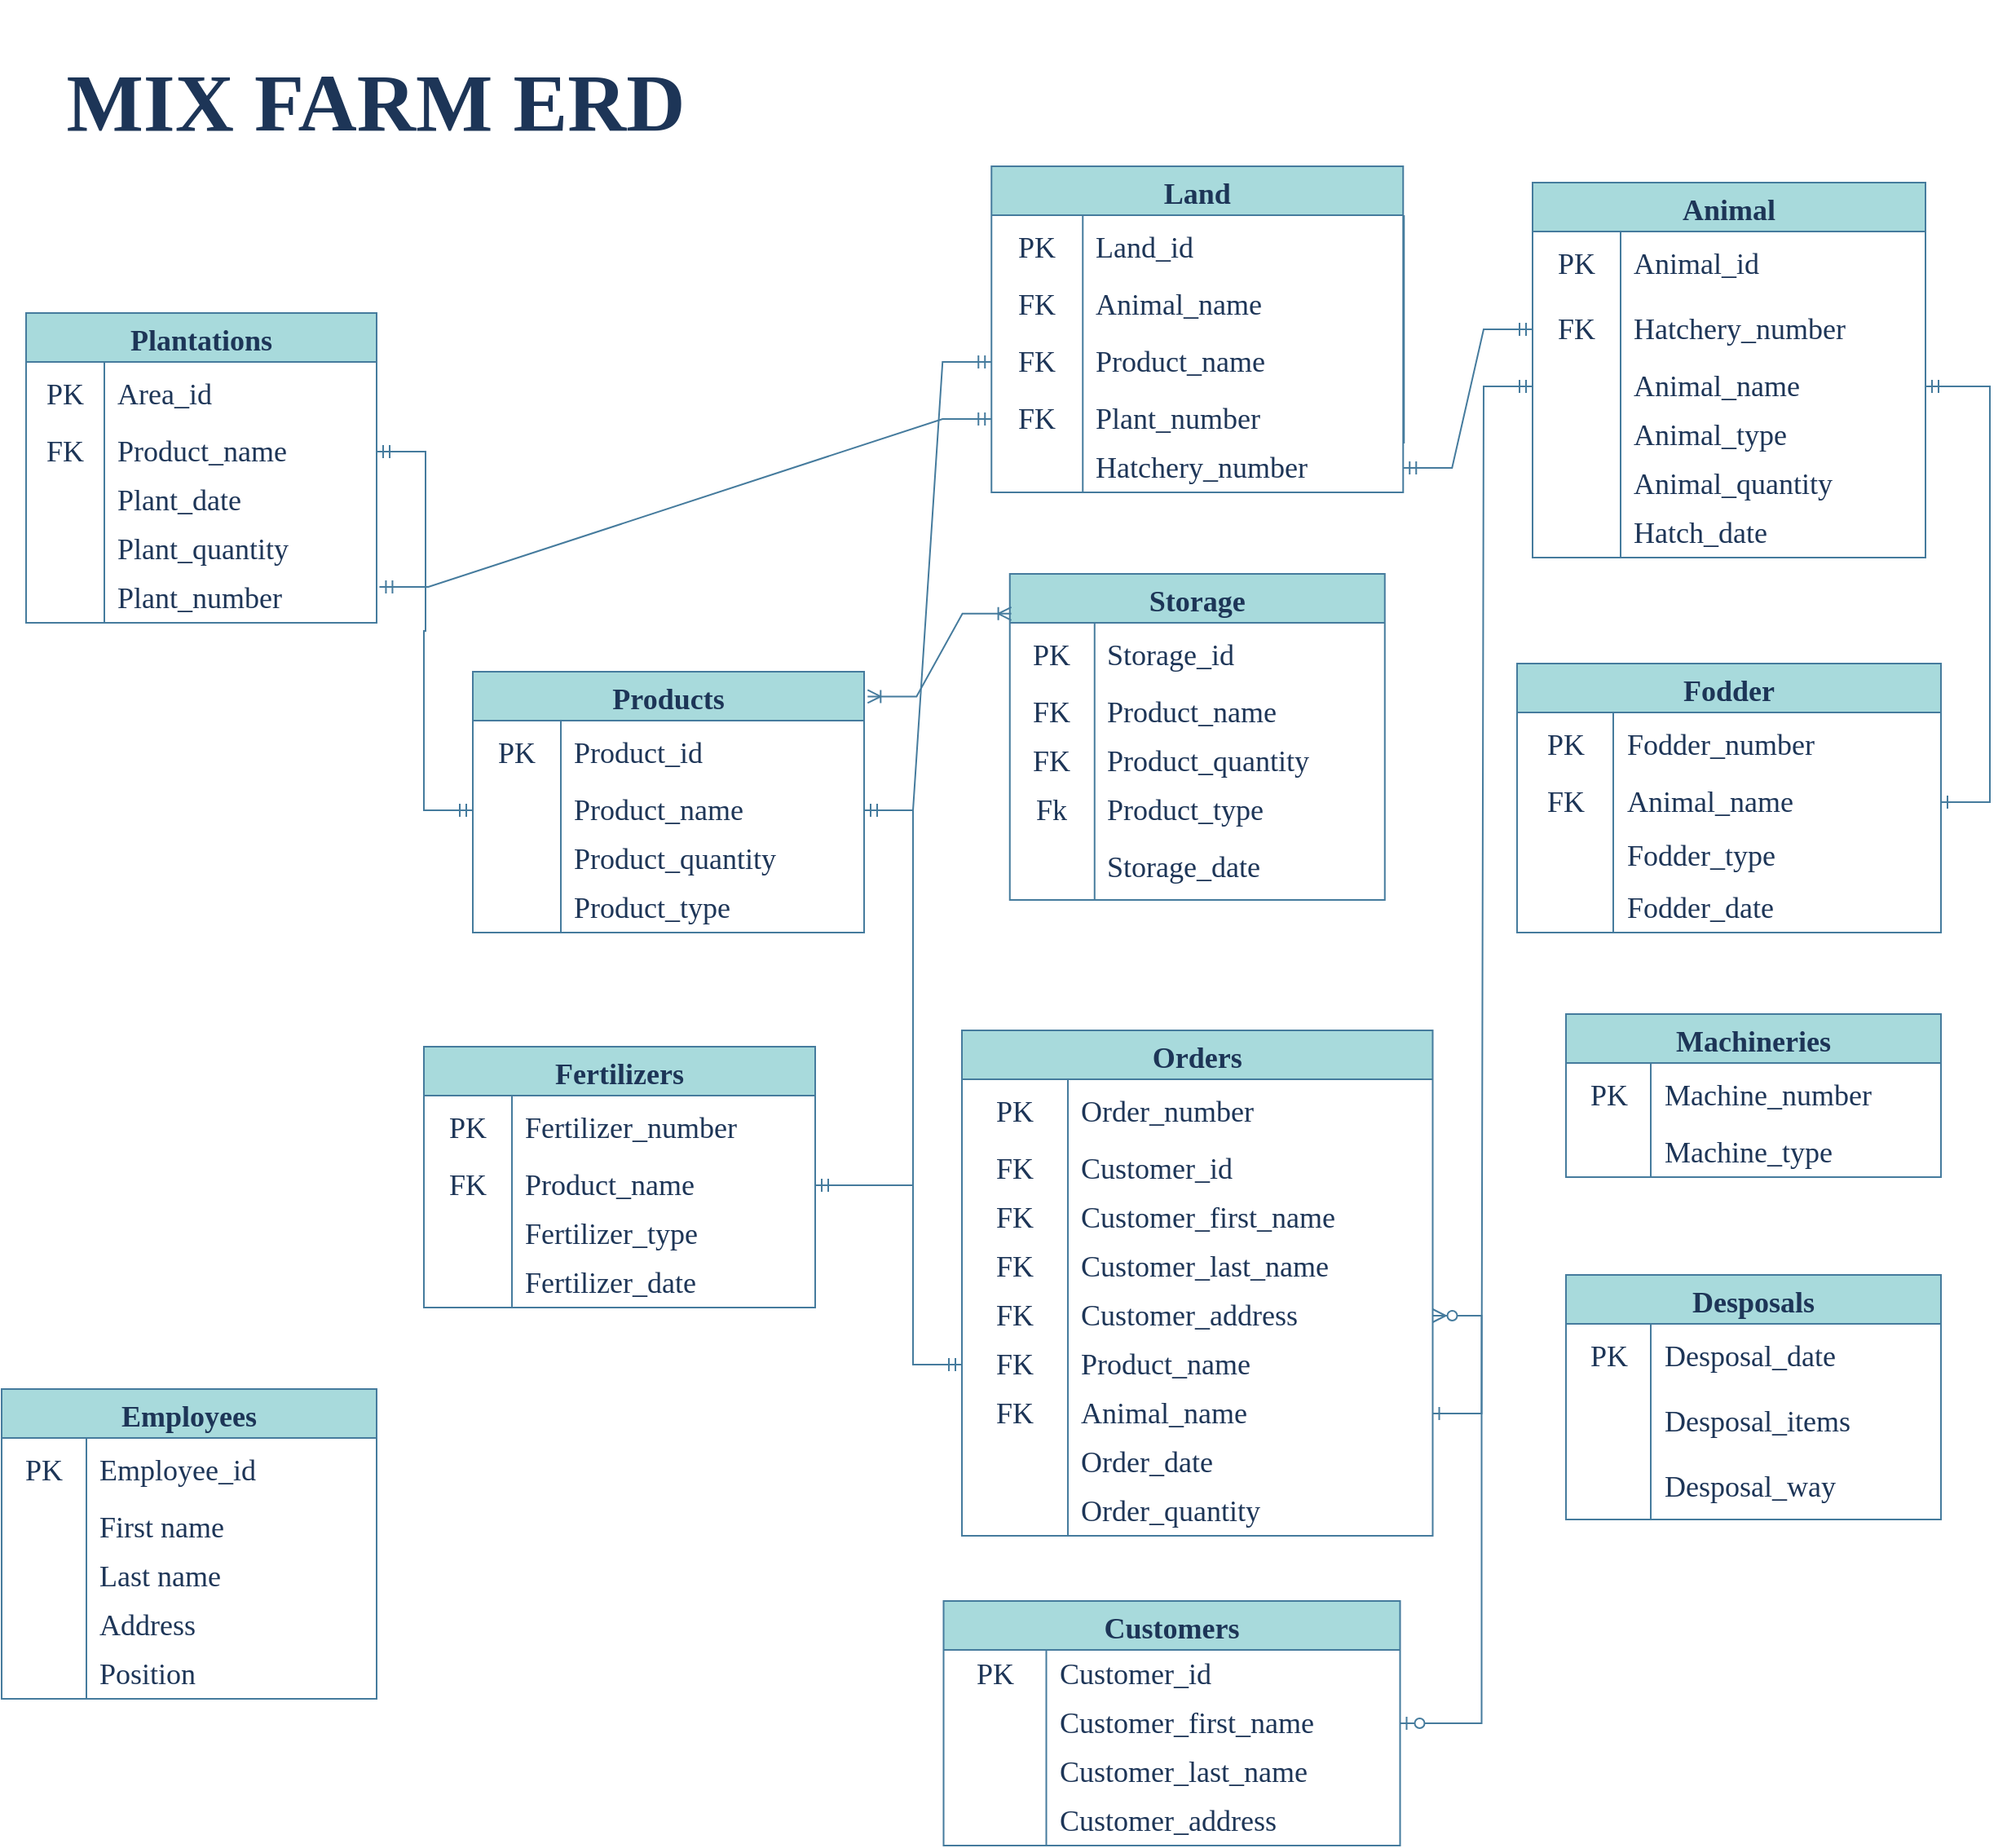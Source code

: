 <mxfile version="20.7.4" type="device" pages="2"><diagram id="C5RBs43oDa-KdzZeNtuy" name="ERD"><mxGraphModel dx="1105" dy="654" grid="1" gridSize="10" guides="1" tooltips="1" connect="1" arrows="1" fold="1" page="1" pageScale="1" pageWidth="827" pageHeight="1169" math="0" shadow="0"><root><mxCell id="WIyWlLk6GJQsqaUBKTNV-0"/><mxCell id="WIyWlLk6GJQsqaUBKTNV-1" parent="WIyWlLk6GJQsqaUBKTNV-0"/><mxCell id="J3SyIcXV9VerqWTJw83x-67" value="Plantations" style="shape=table;startSize=30;container=1;collapsible=0;childLayout=tableLayout;fixedRows=1;rowLines=0;fontStyle=1;fontFamily=Verdana;fontSize=18;labelBackgroundColor=none;fontColor=#1D3557;rounded=0;fillColor=#A8DADC;strokeColor=#457B9D;" parent="WIyWlLk6GJQsqaUBKTNV-1" vertex="1"><mxGeometry x="306" y="210" width="215" height="190" as="geometry"/></mxCell><mxCell id="J3SyIcXV9VerqWTJw83x-68" value="" style="shape=tableRow;horizontal=0;startSize=0;swimlaneHead=0;swimlaneBody=0;top=0;left=0;bottom=0;right=0;collapsible=0;dropTarget=0;fillColor=none;points=[[0,0.5],[1,0.5]];portConstraint=eastwest;fontFamily=Verdana;fontSize=20;labelBackgroundColor=none;rounded=0;strokeColor=#457B9D;fontColor=#1D3557;" parent="J3SyIcXV9VerqWTJw83x-67" vertex="1"><mxGeometry y="30" width="215" height="40" as="geometry"/></mxCell><mxCell id="J3SyIcXV9VerqWTJw83x-69" value="PK" style="shape=partialRectangle;html=1;whiteSpace=wrap;connectable=0;fillColor=none;top=0;left=0;bottom=0;right=0;overflow=hidden;pointerEvents=1;fontFamily=Verdana;fontSize=18;labelBackgroundColor=none;fontColor=#1D3557;rounded=0;strokeColor=#457B9D;" parent="J3SyIcXV9VerqWTJw83x-68" vertex="1"><mxGeometry width="48" height="40" as="geometry"><mxRectangle width="48" height="40" as="alternateBounds"/></mxGeometry></mxCell><mxCell id="J3SyIcXV9VerqWTJw83x-70" value="Area_id" style="shape=partialRectangle;html=1;whiteSpace=wrap;connectable=0;fillColor=none;top=0;left=0;bottom=0;right=0;align=left;spacingLeft=6;overflow=hidden;fontFamily=Verdana;fontSize=18;labelBackgroundColor=none;fontColor=#1D3557;rounded=0;strokeColor=#457B9D;" parent="J3SyIcXV9VerqWTJw83x-68" vertex="1"><mxGeometry x="48" width="167" height="40" as="geometry"><mxRectangle width="167" height="40" as="alternateBounds"/></mxGeometry></mxCell><mxCell id="J3SyIcXV9VerqWTJw83x-74" value="" style="shape=tableRow;horizontal=0;startSize=0;swimlaneHead=0;swimlaneBody=0;top=0;left=0;bottom=0;right=0;collapsible=0;dropTarget=0;fillColor=none;points=[[0,0.5],[1,0.5]];portConstraint=eastwest;fontFamily=Verdana;fontSize=50;labelBackgroundColor=none;rounded=0;strokeColor=#457B9D;fontColor=#1D3557;" parent="J3SyIcXV9VerqWTJw83x-67" vertex="1"><mxGeometry y="70" width="215" height="30" as="geometry"/></mxCell><mxCell id="J3SyIcXV9VerqWTJw83x-75" value="FK" style="shape=partialRectangle;html=1;whiteSpace=wrap;connectable=0;fillColor=none;top=0;left=0;bottom=0;right=0;overflow=hidden;fontFamily=Verdana;fontSize=18;labelBackgroundColor=none;fontColor=#1D3557;rounded=0;strokeColor=#457B9D;" parent="J3SyIcXV9VerqWTJw83x-74" vertex="1"><mxGeometry width="48" height="30" as="geometry"><mxRectangle width="48" height="30" as="alternateBounds"/></mxGeometry></mxCell><mxCell id="J3SyIcXV9VerqWTJw83x-76" value="Product_name" style="shape=partialRectangle;html=1;whiteSpace=wrap;connectable=0;fillColor=none;top=0;left=0;bottom=0;right=0;align=left;spacingLeft=6;overflow=hidden;fontFamily=Verdana;fontSize=18;labelBackgroundColor=none;fontColor=#1D3557;rounded=0;strokeColor=#457B9D;" parent="J3SyIcXV9VerqWTJw83x-74" vertex="1"><mxGeometry x="48" width="167" height="30" as="geometry"><mxRectangle width="167" height="30" as="alternateBounds"/></mxGeometry></mxCell><mxCell id="J3SyIcXV9VerqWTJw83x-85" value="" style="shape=tableRow;horizontal=0;startSize=0;swimlaneHead=0;swimlaneBody=0;top=0;left=0;bottom=0;right=0;collapsible=0;dropTarget=0;fillColor=none;points=[[0,0.5],[1,0.5]];portConstraint=eastwest;fontFamily=Verdana;fontSize=50;labelBackgroundColor=none;rounded=0;strokeColor=#457B9D;fontColor=#1D3557;" parent="J3SyIcXV9VerqWTJw83x-67" vertex="1"><mxGeometry y="100" width="215" height="30" as="geometry"/></mxCell><mxCell id="J3SyIcXV9VerqWTJw83x-86" value="" style="shape=partialRectangle;html=1;whiteSpace=wrap;connectable=0;fillColor=none;top=0;left=0;bottom=0;right=0;overflow=hidden;fontFamily=Verdana;fontSize=18;labelBackgroundColor=none;fontColor=#1D3557;rounded=0;strokeColor=#457B9D;" parent="J3SyIcXV9VerqWTJw83x-85" vertex="1"><mxGeometry width="48" height="30" as="geometry"><mxRectangle width="48" height="30" as="alternateBounds"/></mxGeometry></mxCell><mxCell id="J3SyIcXV9VerqWTJw83x-87" value="Plant_date" style="shape=partialRectangle;html=1;whiteSpace=wrap;connectable=0;fillColor=none;top=0;left=0;bottom=0;right=0;align=left;spacingLeft=6;overflow=hidden;fontFamily=Verdana;fontSize=18;labelBackgroundColor=none;fontColor=#1D3557;rounded=0;strokeColor=#457B9D;" parent="J3SyIcXV9VerqWTJw83x-85" vertex="1"><mxGeometry x="48" width="167" height="30" as="geometry"><mxRectangle width="167" height="30" as="alternateBounds"/></mxGeometry></mxCell><mxCell id="J3SyIcXV9VerqWTJw83x-162" value="" style="shape=tableRow;horizontal=0;startSize=0;swimlaneHead=0;swimlaneBody=0;top=0;left=0;bottom=0;right=0;collapsible=0;dropTarget=0;fillColor=none;points=[[0,0.5],[1,0.5]];portConstraint=eastwest;fontFamily=Verdana;fontSize=50;labelBackgroundColor=none;rounded=0;strokeColor=#457B9D;fontColor=#1D3557;" parent="J3SyIcXV9VerqWTJw83x-67" vertex="1"><mxGeometry y="130" width="215" height="30" as="geometry"/></mxCell><mxCell id="J3SyIcXV9VerqWTJw83x-163" value="" style="shape=partialRectangle;html=1;whiteSpace=wrap;connectable=0;fillColor=none;top=0;left=0;bottom=0;right=0;overflow=hidden;fontFamily=Verdana;fontSize=18;labelBackgroundColor=none;fontColor=#1D3557;rounded=0;strokeColor=#457B9D;" parent="J3SyIcXV9VerqWTJw83x-162" vertex="1"><mxGeometry width="48" height="30" as="geometry"><mxRectangle width="48" height="30" as="alternateBounds"/></mxGeometry></mxCell><mxCell id="J3SyIcXV9VerqWTJw83x-164" value="Plant_quantity" style="shape=partialRectangle;html=1;whiteSpace=wrap;connectable=0;fillColor=none;top=0;left=0;bottom=0;right=0;align=left;spacingLeft=6;overflow=hidden;fontFamily=Verdana;fontSize=18;labelBackgroundColor=none;fontColor=#1D3557;rounded=0;strokeColor=#457B9D;" parent="J3SyIcXV9VerqWTJw83x-162" vertex="1"><mxGeometry x="48" width="167" height="30" as="geometry"><mxRectangle width="167" height="30" as="alternateBounds"/></mxGeometry></mxCell><mxCell id="J3SyIcXV9VerqWTJw83x-174" value="" style="shape=tableRow;horizontal=0;startSize=0;swimlaneHead=0;swimlaneBody=0;top=0;left=0;bottom=0;right=0;collapsible=0;dropTarget=0;fillColor=none;points=[[0,0.5],[1,0.5]];portConstraint=eastwest;fontFamily=Verdana;fontSize=50;labelBackgroundColor=none;rounded=0;strokeColor=#457B9D;fontColor=#1D3557;" parent="J3SyIcXV9VerqWTJw83x-67" vertex="1"><mxGeometry y="160" width="215" height="30" as="geometry"/></mxCell><mxCell id="J3SyIcXV9VerqWTJw83x-175" value="" style="shape=partialRectangle;html=1;whiteSpace=wrap;connectable=0;fillColor=none;top=0;left=0;bottom=0;right=0;overflow=hidden;fontFamily=Verdana;fontSize=18;labelBackgroundColor=none;fontColor=#1D3557;rounded=0;strokeColor=#457B9D;" parent="J3SyIcXV9VerqWTJw83x-174" vertex="1"><mxGeometry width="48" height="30" as="geometry"><mxRectangle width="48" height="30" as="alternateBounds"/></mxGeometry></mxCell><mxCell id="J3SyIcXV9VerqWTJw83x-176" value="Plant_number" style="shape=partialRectangle;html=1;whiteSpace=wrap;connectable=0;fillColor=none;top=0;left=0;bottom=0;right=0;align=left;spacingLeft=6;overflow=hidden;fontFamily=Verdana;fontSize=18;labelBackgroundColor=none;fontColor=#1D3557;rounded=0;strokeColor=#457B9D;" parent="J3SyIcXV9VerqWTJw83x-174" vertex="1"><mxGeometry x="48" width="167" height="30" as="geometry"><mxRectangle width="167" height="30" as="alternateBounds"/></mxGeometry></mxCell><mxCell id="J3SyIcXV9VerqWTJw83x-64" value="&lt;h1&gt;&lt;font style=&quot;font-size: 50px;&quot;&gt;MIX FARM ERD&lt;/font&gt;&lt;/h1&gt;" style="text;strokeColor=none;fillColor=none;html=1;fontSize=24;fontStyle=1;verticalAlign=middle;align=center;fontFamily=Verdana;labelBackgroundColor=none;rounded=0;fontColor=#1D3557;" parent="WIyWlLk6GJQsqaUBKTNV-1" vertex="1"><mxGeometry x="470" y="60" width="100" height="40" as="geometry"/></mxCell><mxCell id="J3SyIcXV9VerqWTJw83x-94" value="Products" style="shape=table;startSize=30;container=1;collapsible=0;childLayout=tableLayout;fixedRows=1;rowLines=0;fontStyle=1;fontFamily=Verdana;fontSize=18;labelBackgroundColor=none;fontColor=#1D3557;rounded=0;fillColor=#A8DADC;strokeColor=#457B9D;" parent="WIyWlLk6GJQsqaUBKTNV-1" vertex="1"><mxGeometry x="580" y="430" width="240" height="160" as="geometry"/></mxCell><mxCell id="J3SyIcXV9VerqWTJw83x-95" value="" style="shape=tableRow;horizontal=0;startSize=0;swimlaneHead=0;swimlaneBody=0;top=0;left=0;bottom=0;right=0;collapsible=0;dropTarget=0;fillColor=none;points=[[0,0.5],[1,0.5]];portConstraint=eastwest;fontFamily=Verdana;fontSize=20;labelBackgroundColor=none;rounded=0;strokeColor=#457B9D;fontColor=#1D3557;" parent="J3SyIcXV9VerqWTJw83x-94" vertex="1"><mxGeometry y="30" width="240" height="40" as="geometry"/></mxCell><mxCell id="J3SyIcXV9VerqWTJw83x-96" value="PK" style="shape=partialRectangle;html=1;whiteSpace=wrap;connectable=0;fillColor=none;top=0;left=0;bottom=0;right=0;overflow=hidden;pointerEvents=1;fontFamily=Verdana;fontSize=18;labelBackgroundColor=none;fontColor=#1D3557;rounded=0;strokeColor=#457B9D;" parent="J3SyIcXV9VerqWTJw83x-95" vertex="1"><mxGeometry width="54" height="40" as="geometry"><mxRectangle width="54" height="40" as="alternateBounds"/></mxGeometry></mxCell><mxCell id="J3SyIcXV9VerqWTJw83x-97" value="Product_id" style="shape=partialRectangle;html=1;whiteSpace=wrap;connectable=0;fillColor=none;top=0;left=0;bottom=0;right=0;align=left;spacingLeft=6;overflow=hidden;fontFamily=Verdana;fontSize=18;labelBackgroundColor=none;fontColor=#1D3557;rounded=0;strokeColor=#457B9D;" parent="J3SyIcXV9VerqWTJw83x-95" vertex="1"><mxGeometry x="54" width="186" height="40" as="geometry"><mxRectangle width="186" height="40" as="alternateBounds"/></mxGeometry></mxCell><mxCell id="J3SyIcXV9VerqWTJw83x-98" value="" style="shape=tableRow;horizontal=0;startSize=0;swimlaneHead=0;swimlaneBody=0;top=0;left=0;bottom=0;right=0;collapsible=0;dropTarget=0;fillColor=none;points=[[0,0.5],[1,0.5]];portConstraint=eastwest;fontFamily=Verdana;fontSize=50;labelBackgroundColor=none;rounded=0;strokeColor=#457B9D;fontColor=#1D3557;" parent="J3SyIcXV9VerqWTJw83x-94" vertex="1"><mxGeometry y="70" width="240" height="30" as="geometry"/></mxCell><mxCell id="J3SyIcXV9VerqWTJw83x-99" value="" style="shape=partialRectangle;html=1;whiteSpace=wrap;connectable=0;fillColor=none;top=0;left=0;bottom=0;right=0;overflow=hidden;fontFamily=Verdana;fontSize=18;labelBackgroundColor=none;fontColor=#1D3557;rounded=0;strokeColor=#457B9D;" parent="J3SyIcXV9VerqWTJw83x-98" vertex="1"><mxGeometry width="54" height="30" as="geometry"><mxRectangle width="54" height="30" as="alternateBounds"/></mxGeometry></mxCell><mxCell id="J3SyIcXV9VerqWTJw83x-100" value="Product_name" style="shape=partialRectangle;html=1;whiteSpace=wrap;connectable=0;fillColor=none;top=0;left=0;bottom=0;right=0;align=left;spacingLeft=6;overflow=hidden;fontFamily=Verdana;fontSize=18;labelBackgroundColor=none;fontColor=#1D3557;rounded=0;strokeColor=#457B9D;" parent="J3SyIcXV9VerqWTJw83x-98" vertex="1"><mxGeometry x="54" width="186" height="30" as="geometry"><mxRectangle width="186" height="30" as="alternateBounds"/></mxGeometry></mxCell><mxCell id="J3SyIcXV9VerqWTJw83x-101" value="" style="shape=tableRow;horizontal=0;startSize=0;swimlaneHead=0;swimlaneBody=0;top=0;left=0;bottom=0;right=0;collapsible=0;dropTarget=0;fillColor=none;points=[[0,0.5],[1,0.5]];portConstraint=eastwest;fontFamily=Verdana;fontSize=50;labelBackgroundColor=none;rounded=0;strokeColor=#457B9D;fontColor=#1D3557;" parent="J3SyIcXV9VerqWTJw83x-94" vertex="1"><mxGeometry y="100" width="240" height="30" as="geometry"/></mxCell><mxCell id="J3SyIcXV9VerqWTJw83x-102" value="" style="shape=partialRectangle;html=1;whiteSpace=wrap;connectable=0;fillColor=none;top=0;left=0;bottom=0;right=0;overflow=hidden;fontFamily=Verdana;fontSize=18;labelBackgroundColor=none;fontColor=#1D3557;rounded=0;strokeColor=#457B9D;" parent="J3SyIcXV9VerqWTJw83x-101" vertex="1"><mxGeometry width="54" height="30" as="geometry"><mxRectangle width="54" height="30" as="alternateBounds"/></mxGeometry></mxCell><mxCell id="J3SyIcXV9VerqWTJw83x-103" value="Product_quantity" style="shape=partialRectangle;html=1;whiteSpace=wrap;connectable=0;fillColor=none;top=0;left=0;bottom=0;right=0;align=left;spacingLeft=6;overflow=hidden;fontFamily=Verdana;fontSize=18;labelBackgroundColor=none;fontColor=#1D3557;rounded=0;strokeColor=#457B9D;" parent="J3SyIcXV9VerqWTJw83x-101" vertex="1"><mxGeometry x="54" width="186" height="30" as="geometry"><mxRectangle width="186" height="30" as="alternateBounds"/></mxGeometry></mxCell><mxCell id="J3SyIcXV9VerqWTJw83x-104" value="" style="shape=tableRow;horizontal=0;startSize=0;swimlaneHead=0;swimlaneBody=0;top=0;left=0;bottom=0;right=0;collapsible=0;dropTarget=0;fillColor=none;points=[[0,0.5],[1,0.5]];portConstraint=eastwest;fontFamily=Verdana;fontSize=50;labelBackgroundColor=none;rounded=0;strokeColor=#457B9D;fontColor=#1D3557;" parent="J3SyIcXV9VerqWTJw83x-94" vertex="1"><mxGeometry y="130" width="240" height="30" as="geometry"/></mxCell><mxCell id="J3SyIcXV9VerqWTJw83x-105" value="" style="shape=partialRectangle;html=1;whiteSpace=wrap;connectable=0;fillColor=none;top=0;left=0;bottom=0;right=0;overflow=hidden;fontFamily=Verdana;fontSize=18;labelBackgroundColor=none;fontColor=#1D3557;rounded=0;strokeColor=#457B9D;" parent="J3SyIcXV9VerqWTJw83x-104" vertex="1"><mxGeometry width="54" height="30" as="geometry"><mxRectangle width="54" height="30" as="alternateBounds"/></mxGeometry></mxCell><mxCell id="J3SyIcXV9VerqWTJw83x-106" value="Product_type" style="shape=partialRectangle;html=1;whiteSpace=wrap;connectable=0;fillColor=none;top=0;left=0;bottom=0;right=0;align=left;spacingLeft=6;overflow=hidden;fontFamily=Verdana;fontSize=18;labelBackgroundColor=none;fontColor=#1D3557;rounded=0;strokeColor=#457B9D;" parent="J3SyIcXV9VerqWTJw83x-104" vertex="1"><mxGeometry x="54" width="186" height="30" as="geometry"><mxRectangle width="186" height="30" as="alternateBounds"/></mxGeometry></mxCell><mxCell id="J3SyIcXV9VerqWTJw83x-109" value="Land" style="shape=table;startSize=30;container=1;collapsible=0;childLayout=tableLayout;fixedRows=1;rowLines=0;fontStyle=1;fontFamily=Verdana;fontSize=18;labelBackgroundColor=none;fontColor=#1D3557;rounded=0;fillColor=#A8DADC;strokeColor=#457B9D;" parent="WIyWlLk6GJQsqaUBKTNV-1" vertex="1"><mxGeometry x="898.13" y="120" width="252.5" height="200" as="geometry"/></mxCell><mxCell id="J3SyIcXV9VerqWTJw83x-110" value="" style="shape=tableRow;horizontal=0;startSize=0;swimlaneHead=0;swimlaneBody=0;top=0;left=0;bottom=0;right=0;collapsible=0;dropTarget=0;fillColor=none;points=[[0,0.5],[1,0.5]];portConstraint=eastwest;fontFamily=Verdana;fontSize=20;labelBackgroundColor=none;rounded=0;strokeColor=#457B9D;fontColor=#1D3557;" parent="J3SyIcXV9VerqWTJw83x-109" vertex="1"><mxGeometry y="30" width="252.5" height="40" as="geometry"/></mxCell><mxCell id="J3SyIcXV9VerqWTJw83x-111" value="PK" style="shape=partialRectangle;html=1;whiteSpace=wrap;connectable=0;fillColor=none;top=0;left=0;bottom=0;right=0;overflow=hidden;pointerEvents=1;fontFamily=Verdana;fontSize=18;labelBackgroundColor=none;fontColor=#1D3557;rounded=0;strokeColor=#457B9D;" parent="J3SyIcXV9VerqWTJw83x-110" vertex="1"><mxGeometry width="56" height="40" as="geometry"><mxRectangle width="56" height="40" as="alternateBounds"/></mxGeometry></mxCell><mxCell id="J3SyIcXV9VerqWTJw83x-112" value="Land_id" style="shape=partialRectangle;html=1;whiteSpace=wrap;connectable=0;fillColor=none;top=0;left=0;bottom=0;right=0;align=left;spacingLeft=6;overflow=hidden;fontFamily=Verdana;fontSize=18;labelBackgroundColor=none;fontColor=#1D3557;rounded=0;strokeColor=#457B9D;" parent="J3SyIcXV9VerqWTJw83x-110" vertex="1"><mxGeometry x="56" width="197" height="40" as="geometry"><mxRectangle width="197" height="40" as="alternateBounds"/></mxGeometry></mxCell><mxCell id="J3SyIcXV9VerqWTJw83x-116" value="" style="shape=tableRow;horizontal=0;startSize=0;swimlaneHead=0;swimlaneBody=0;top=0;left=0;bottom=0;right=0;collapsible=0;dropTarget=0;fillColor=none;points=[[0,0.5],[1,0.5]];portConstraint=eastwest;fontFamily=Verdana;fontSize=50;labelBackgroundColor=none;rounded=0;strokeColor=#457B9D;fontColor=#1D3557;" parent="J3SyIcXV9VerqWTJw83x-109" vertex="1"><mxGeometry y="70" width="252.5" height="30" as="geometry"/></mxCell><mxCell id="J3SyIcXV9VerqWTJw83x-117" value="FK" style="shape=partialRectangle;html=1;whiteSpace=wrap;connectable=0;fillColor=none;top=0;left=0;bottom=0;right=0;overflow=hidden;fontFamily=Verdana;fontSize=18;labelBackgroundColor=none;fontColor=#1D3557;rounded=0;strokeColor=#457B9D;" parent="J3SyIcXV9VerqWTJw83x-116" vertex="1"><mxGeometry width="56" height="30" as="geometry"><mxRectangle width="56" height="30" as="alternateBounds"/></mxGeometry></mxCell><mxCell id="J3SyIcXV9VerqWTJw83x-118" value="Animal_name" style="shape=partialRectangle;html=1;whiteSpace=wrap;connectable=0;fillColor=none;top=0;left=0;bottom=0;right=0;align=left;spacingLeft=6;overflow=hidden;fontFamily=Verdana;fontSize=18;labelBackgroundColor=none;fontColor=#1D3557;rounded=0;strokeColor=#457B9D;" parent="J3SyIcXV9VerqWTJw83x-116" vertex="1"><mxGeometry x="56" width="197" height="30" as="geometry"><mxRectangle width="197" height="30" as="alternateBounds"/></mxGeometry></mxCell><mxCell id="J3SyIcXV9VerqWTJw83x-119" value="" style="shape=tableRow;horizontal=0;startSize=0;swimlaneHead=0;swimlaneBody=0;top=0;left=0;bottom=0;right=0;collapsible=0;dropTarget=0;fillColor=none;points=[[0,0.5],[1,0.5]];portConstraint=eastwest;fontFamily=Verdana;fontSize=50;labelBackgroundColor=none;rounded=0;strokeColor=#457B9D;fontColor=#1D3557;" parent="J3SyIcXV9VerqWTJw83x-109" vertex="1"><mxGeometry y="100" width="252.5" height="40" as="geometry"/></mxCell><mxCell id="J3SyIcXV9VerqWTJw83x-120" value="FK" style="shape=partialRectangle;html=1;whiteSpace=wrap;connectable=0;fillColor=none;top=0;left=0;bottom=0;right=0;overflow=hidden;fontFamily=Verdana;fontSize=18;labelBackgroundColor=none;fontColor=#1D3557;rounded=0;strokeColor=#457B9D;" parent="J3SyIcXV9VerqWTJw83x-119" vertex="1"><mxGeometry width="56" height="40" as="geometry"><mxRectangle width="56" height="40" as="alternateBounds"/></mxGeometry></mxCell><mxCell id="J3SyIcXV9VerqWTJw83x-121" value="Product_name" style="shape=partialRectangle;html=1;whiteSpace=wrap;connectable=0;fillColor=none;top=0;left=0;bottom=0;right=0;align=left;spacingLeft=6;overflow=hidden;fontFamily=Verdana;fontSize=18;labelBackgroundColor=none;fontColor=#1D3557;rounded=0;strokeColor=#457B9D;" parent="J3SyIcXV9VerqWTJw83x-119" vertex="1"><mxGeometry x="56" width="197" height="40" as="geometry"><mxRectangle width="197" height="40" as="alternateBounds"/></mxGeometry></mxCell><mxCell id="J3SyIcXV9VerqWTJw83x-171" value="" style="shape=tableRow;horizontal=0;startSize=0;swimlaneHead=0;swimlaneBody=0;top=0;left=0;bottom=0;right=0;collapsible=0;dropTarget=0;fillColor=none;points=[[0,0.5],[1,0.5]];portConstraint=eastwest;fontFamily=Verdana;fontSize=50;labelBackgroundColor=none;rounded=0;strokeColor=#457B9D;fontColor=#1D3557;" parent="J3SyIcXV9VerqWTJw83x-109" vertex="1"><mxGeometry y="140" width="252.5" height="30" as="geometry"/></mxCell><mxCell id="J3SyIcXV9VerqWTJw83x-172" value="FK" style="shape=partialRectangle;html=1;whiteSpace=wrap;connectable=0;fillColor=none;top=0;left=0;bottom=0;right=0;overflow=hidden;fontFamily=Verdana;fontSize=18;labelBackgroundColor=none;fontColor=#1D3557;rounded=0;strokeColor=#457B9D;" parent="J3SyIcXV9VerqWTJw83x-171" vertex="1"><mxGeometry width="56" height="30" as="geometry"><mxRectangle width="56" height="30" as="alternateBounds"/></mxGeometry></mxCell><mxCell id="J3SyIcXV9VerqWTJw83x-173" value="Plant_number" style="shape=partialRectangle;html=1;whiteSpace=wrap;connectable=0;fillColor=none;top=0;left=0;bottom=0;right=0;align=left;spacingLeft=6;overflow=hidden;fontFamily=Verdana;fontSize=18;labelBackgroundColor=none;fontColor=#1D3557;rounded=0;strokeColor=#457B9D;" parent="J3SyIcXV9VerqWTJw83x-171" vertex="1"><mxGeometry x="56" width="197" height="30" as="geometry"><mxRectangle width="197" height="30" as="alternateBounds"/></mxGeometry></mxCell><mxCell id="J3SyIcXV9VerqWTJw83x-309" value="" style="shape=waypoint;sketch=0;size=6;pointerEvents=1;points=[];fillColor=#A8DADC;resizable=0;rotatable=0;perimeter=centerPerimeter;snapToPoint=1;fontSize=18;fontFamily=Verdana;strokeColor=#457B9D;fontColor=#1D3557;startSize=30;fontStyle=1;labelBackgroundColor=none;rounded=0;" parent="J3SyIcXV9VerqWTJw83x-171" vertex="1"><mxGeometry x="253" height="30" as="geometry"><mxRectangle width="NaN" height="30" as="alternateBounds"/></mxGeometry></mxCell><mxCell id="J3SyIcXV9VerqWTJw83x-113" value="" style="shape=tableRow;horizontal=0;startSize=0;swimlaneHead=0;swimlaneBody=0;top=0;left=0;bottom=0;right=0;collapsible=0;dropTarget=0;fillColor=none;points=[[0,0.5],[1,0.5]];portConstraint=eastwest;fontFamily=Verdana;fontSize=50;labelBackgroundColor=none;rounded=0;strokeColor=#457B9D;fontColor=#1D3557;" parent="J3SyIcXV9VerqWTJw83x-109" vertex="1"><mxGeometry y="170" width="252.5" height="30" as="geometry"/></mxCell><mxCell id="J3SyIcXV9VerqWTJw83x-114" value="" style="shape=partialRectangle;html=1;whiteSpace=wrap;connectable=0;fillColor=none;top=0;left=0;bottom=0;right=0;overflow=hidden;fontFamily=Verdana;fontSize=18;labelBackgroundColor=none;fontColor=#1D3557;rounded=0;strokeColor=#457B9D;" parent="J3SyIcXV9VerqWTJw83x-113" vertex="1"><mxGeometry width="56" height="30" as="geometry"><mxRectangle width="56" height="30" as="alternateBounds"/></mxGeometry></mxCell><mxCell id="J3SyIcXV9VerqWTJw83x-115" value="Hatchery_number" style="shape=partialRectangle;html=1;whiteSpace=wrap;connectable=0;fillColor=none;top=0;left=0;bottom=0;right=0;align=left;spacingLeft=6;overflow=hidden;fontFamily=Verdana;fontSize=18;labelBackgroundColor=none;fontColor=#1D3557;rounded=0;strokeColor=#457B9D;" parent="J3SyIcXV9VerqWTJw83x-113" vertex="1"><mxGeometry x="56" width="197" height="30" as="geometry"><mxRectangle width="197" height="30" as="alternateBounds"/></mxGeometry></mxCell><mxCell id="J3SyIcXV9VerqWTJw83x-122" value="Storage" style="shape=table;startSize=30;container=1;collapsible=0;childLayout=tableLayout;fixedRows=1;rowLines=0;fontStyle=1;fontFamily=Verdana;fontSize=18;labelBackgroundColor=none;fontColor=#1D3557;rounded=0;fillColor=#A8DADC;strokeColor=#457B9D;" parent="WIyWlLk6GJQsqaUBKTNV-1" vertex="1"><mxGeometry x="909.38" y="370" width="230" height="200" as="geometry"/></mxCell><mxCell id="J3SyIcXV9VerqWTJw83x-123" value="" style="shape=tableRow;horizontal=0;startSize=0;swimlaneHead=0;swimlaneBody=0;top=0;left=0;bottom=0;right=0;collapsible=0;dropTarget=0;fillColor=none;points=[[0,0.5],[1,0.5]];portConstraint=eastwest;fontFamily=Verdana;fontSize=20;labelBackgroundColor=none;rounded=0;strokeColor=#457B9D;fontColor=#1D3557;" parent="J3SyIcXV9VerqWTJw83x-122" vertex="1"><mxGeometry y="30" width="230" height="40" as="geometry"/></mxCell><mxCell id="J3SyIcXV9VerqWTJw83x-124" value="PK" style="shape=partialRectangle;html=1;whiteSpace=wrap;connectable=0;fillColor=none;top=0;left=0;bottom=0;right=0;overflow=hidden;pointerEvents=1;fontFamily=Verdana;fontSize=18;labelBackgroundColor=none;fontColor=#1D3557;rounded=0;strokeColor=#457B9D;" parent="J3SyIcXV9VerqWTJw83x-123" vertex="1"><mxGeometry width="52" height="40" as="geometry"><mxRectangle width="52" height="40" as="alternateBounds"/></mxGeometry></mxCell><mxCell id="J3SyIcXV9VerqWTJw83x-125" value="Storage_id" style="shape=partialRectangle;html=1;whiteSpace=wrap;connectable=0;fillColor=none;top=0;left=0;bottom=0;right=0;align=left;spacingLeft=6;overflow=hidden;fontFamily=Verdana;fontSize=18;labelBackgroundColor=none;fontColor=#1D3557;rounded=0;strokeColor=#457B9D;" parent="J3SyIcXV9VerqWTJw83x-123" vertex="1"><mxGeometry x="52" width="178" height="40" as="geometry"><mxRectangle width="178" height="40" as="alternateBounds"/></mxGeometry></mxCell><mxCell id="J3SyIcXV9VerqWTJw83x-126" value="" style="shape=tableRow;horizontal=0;startSize=0;swimlaneHead=0;swimlaneBody=0;top=0;left=0;bottom=0;right=0;collapsible=0;dropTarget=0;fillColor=none;points=[[0,0.5],[1,0.5]];portConstraint=eastwest;fontFamily=Verdana;fontSize=50;labelBackgroundColor=none;rounded=0;strokeColor=#457B9D;fontColor=#1D3557;" parent="J3SyIcXV9VerqWTJw83x-122" vertex="1"><mxGeometry y="70" width="230" height="30" as="geometry"/></mxCell><mxCell id="J3SyIcXV9VerqWTJw83x-127" value="FK" style="shape=partialRectangle;html=1;whiteSpace=wrap;connectable=0;fillColor=none;top=0;left=0;bottom=0;right=0;overflow=hidden;fontFamily=Verdana;fontSize=18;labelBackgroundColor=none;fontColor=#1D3557;rounded=0;strokeColor=#457B9D;" parent="J3SyIcXV9VerqWTJw83x-126" vertex="1"><mxGeometry width="52" height="30" as="geometry"><mxRectangle width="52" height="30" as="alternateBounds"/></mxGeometry></mxCell><mxCell id="J3SyIcXV9VerqWTJw83x-128" value="Product_name" style="shape=partialRectangle;html=1;whiteSpace=wrap;connectable=0;fillColor=none;top=0;left=0;bottom=0;right=0;align=left;spacingLeft=6;overflow=hidden;fontFamily=Verdana;fontSize=18;labelBackgroundColor=none;fontColor=#1D3557;rounded=0;strokeColor=#457B9D;" parent="J3SyIcXV9VerqWTJw83x-126" vertex="1"><mxGeometry x="52" width="178" height="30" as="geometry"><mxRectangle width="178" height="30" as="alternateBounds"/></mxGeometry></mxCell><mxCell id="J3SyIcXV9VerqWTJw83x-137" value="" style="shape=tableRow;horizontal=0;startSize=0;swimlaneHead=0;swimlaneBody=0;top=0;left=0;bottom=0;right=0;collapsible=0;dropTarget=0;fillColor=none;points=[[0,0.5],[1,0.5]];portConstraint=eastwest;fontFamily=Verdana;fontSize=50;labelBackgroundColor=none;rounded=0;strokeColor=#457B9D;fontColor=#1D3557;" parent="J3SyIcXV9VerqWTJw83x-122" vertex="1"><mxGeometry y="100" width="230" height="30" as="geometry"/></mxCell><mxCell id="J3SyIcXV9VerqWTJw83x-138" value="FK" style="shape=partialRectangle;html=1;whiteSpace=wrap;connectable=0;fillColor=none;top=0;left=0;bottom=0;right=0;overflow=hidden;fontFamily=Verdana;fontSize=18;labelBackgroundColor=none;fontColor=#1D3557;rounded=0;strokeColor=#457B9D;" parent="J3SyIcXV9VerqWTJw83x-137" vertex="1"><mxGeometry width="52" height="30" as="geometry"><mxRectangle width="52" height="30" as="alternateBounds"/></mxGeometry></mxCell><mxCell id="J3SyIcXV9VerqWTJw83x-139" value="Product_quantity" style="shape=partialRectangle;html=1;whiteSpace=wrap;connectable=0;fillColor=none;top=0;left=0;bottom=0;right=0;align=left;spacingLeft=6;overflow=hidden;fontFamily=Verdana;fontSize=18;labelBackgroundColor=none;fontColor=#1D3557;rounded=0;strokeColor=#457B9D;" parent="J3SyIcXV9VerqWTJw83x-137" vertex="1"><mxGeometry x="52" width="178" height="30" as="geometry"><mxRectangle width="178" height="30" as="alternateBounds"/></mxGeometry></mxCell><mxCell id="J3SyIcXV9VerqWTJw83x-129" value="" style="shape=tableRow;horizontal=0;startSize=0;swimlaneHead=0;swimlaneBody=0;top=0;left=0;bottom=0;right=0;collapsible=0;dropTarget=0;fillColor=none;points=[[0,0.5],[1,0.5]];portConstraint=eastwest;fontFamily=Verdana;fontSize=50;labelBackgroundColor=none;rounded=0;strokeColor=#457B9D;fontColor=#1D3557;" parent="J3SyIcXV9VerqWTJw83x-122" vertex="1"><mxGeometry y="130" width="230" height="30" as="geometry"/></mxCell><mxCell id="J3SyIcXV9VerqWTJw83x-130" value="Fk" style="shape=partialRectangle;html=1;whiteSpace=wrap;connectable=0;fillColor=none;top=0;left=0;bottom=0;right=0;overflow=hidden;fontFamily=Verdana;fontSize=18;labelBackgroundColor=none;fontColor=#1D3557;rounded=0;strokeColor=#457B9D;" parent="J3SyIcXV9VerqWTJw83x-129" vertex="1"><mxGeometry width="52" height="30" as="geometry"><mxRectangle width="52" height="30" as="alternateBounds"/></mxGeometry></mxCell><mxCell id="J3SyIcXV9VerqWTJw83x-131" value="Product_type" style="shape=partialRectangle;html=1;whiteSpace=wrap;connectable=0;fillColor=none;top=0;left=0;bottom=0;right=0;align=left;spacingLeft=6;overflow=hidden;fontFamily=Verdana;fontSize=18;labelBackgroundColor=none;fontColor=#1D3557;rounded=0;strokeColor=#457B9D;" parent="J3SyIcXV9VerqWTJw83x-129" vertex="1"><mxGeometry x="52" width="178" height="30" as="geometry"><mxRectangle width="178" height="30" as="alternateBounds"/></mxGeometry></mxCell><mxCell id="J3SyIcXV9VerqWTJw83x-132" value="" style="shape=tableRow;horizontal=0;startSize=0;swimlaneHead=0;swimlaneBody=0;top=0;left=0;bottom=0;right=0;collapsible=0;dropTarget=0;fillColor=none;points=[[0,0.5],[1,0.5]];portConstraint=eastwest;fontFamily=Verdana;fontSize=50;labelBackgroundColor=none;rounded=0;strokeColor=#457B9D;fontColor=#1D3557;" parent="J3SyIcXV9VerqWTJw83x-122" vertex="1"><mxGeometry y="160" width="230" height="40" as="geometry"/></mxCell><mxCell id="J3SyIcXV9VerqWTJw83x-133" value="" style="shape=partialRectangle;html=1;whiteSpace=wrap;connectable=0;fillColor=none;top=0;left=0;bottom=0;right=0;overflow=hidden;fontFamily=Verdana;fontSize=18;labelBackgroundColor=none;fontColor=#1D3557;rounded=0;strokeColor=#457B9D;" parent="J3SyIcXV9VerqWTJw83x-132" vertex="1"><mxGeometry width="52" height="40" as="geometry"><mxRectangle width="52" height="40" as="alternateBounds"/></mxGeometry></mxCell><mxCell id="J3SyIcXV9VerqWTJw83x-134" value="Storage_date" style="shape=partialRectangle;html=1;whiteSpace=wrap;connectable=0;fillColor=none;top=0;left=0;bottom=0;right=0;align=left;spacingLeft=6;overflow=hidden;fontFamily=Verdana;fontSize=18;labelBackgroundColor=none;fontColor=#1D3557;rounded=0;strokeColor=#457B9D;" parent="J3SyIcXV9VerqWTJw83x-132" vertex="1"><mxGeometry x="52" width="178" height="40" as="geometry"><mxRectangle width="178" height="40" as="alternateBounds"/></mxGeometry></mxCell><mxCell id="J3SyIcXV9VerqWTJw83x-140" value="" style="edgeStyle=entityRelationEdgeStyle;fontSize=12;html=1;endArrow=ERoneToMany;startArrow=ERoneToMany;rounded=0;fontColor=default;exitX=1.009;exitY=0.095;exitDx=0;exitDy=0;exitPerimeter=0;entryX=0.004;entryY=0.122;entryDx=0;entryDy=0;entryPerimeter=0;labelBackgroundColor=none;strokeColor=#457B9D;" parent="WIyWlLk6GJQsqaUBKTNV-1" source="J3SyIcXV9VerqWTJw83x-94" target="J3SyIcXV9VerqWTJw83x-122" edge="1"><mxGeometry width="100" height="100" relative="1" as="geometry"><mxPoint x="830" y="300" as="sourcePoint"/><mxPoint x="900" y="515" as="targetPoint"/></mxGeometry></mxCell><mxCell id="J3SyIcXV9VerqWTJw83x-141" value="" style="edgeStyle=entityRelationEdgeStyle;fontSize=12;html=1;endArrow=ERmandOne;startArrow=ERmandOne;rounded=0;fontColor=default;entryX=0;entryY=0.5;entryDx=0;entryDy=0;labelBackgroundColor=none;strokeColor=#457B9D;" parent="WIyWlLk6GJQsqaUBKTNV-1" source="J3SyIcXV9VerqWTJw83x-74" target="J3SyIcXV9VerqWTJw83x-98" edge="1"><mxGeometry width="100" height="100" relative="1" as="geometry"><mxPoint x="490" y="370" as="sourcePoint"/><mxPoint x="590" y="270" as="targetPoint"/></mxGeometry></mxCell><mxCell id="J3SyIcXV9VerqWTJw83x-142" value="" style="edgeStyle=entityRelationEdgeStyle;fontSize=12;html=1;endArrow=ERmandOne;startArrow=ERone;rounded=0;fontColor=default;exitX=1;exitY=0.5;exitDx=0;exitDy=0;startFill=0;labelBackgroundColor=none;strokeColor=#457B9D;" parent="WIyWlLk6GJQsqaUBKTNV-1" source="J3SyIcXV9VerqWTJw83x-98" target="J3SyIcXV9VerqWTJw83x-119" edge="1"><mxGeometry x="0.051" y="-6" width="100" height="100" relative="1" as="geometry"><mxPoint x="830" y="260" as="sourcePoint"/><mxPoint x="870" y="272" as="targetPoint"/><mxPoint x="-6" y="7" as="offset"/></mxGeometry></mxCell><mxCell id="J3SyIcXV9VerqWTJw83x-143" value="Animal" style="shape=table;startSize=30;container=1;collapsible=0;childLayout=tableLayout;fixedRows=1;rowLines=0;fontStyle=1;fontFamily=Verdana;fontSize=18;labelBackgroundColor=none;fontColor=#1D3557;rounded=0;fillColor=#A8DADC;strokeColor=#457B9D;" parent="WIyWlLk6GJQsqaUBKTNV-1" vertex="1"><mxGeometry x="1230" y="130" width="241" height="230" as="geometry"/></mxCell><mxCell id="J3SyIcXV9VerqWTJw83x-144" value="" style="shape=tableRow;horizontal=0;startSize=0;swimlaneHead=0;swimlaneBody=0;top=0;left=0;bottom=0;right=0;collapsible=0;dropTarget=0;fillColor=none;points=[[0,0.5],[1,0.5]];portConstraint=eastwest;fontFamily=Verdana;fontSize=20;labelBackgroundColor=none;rounded=0;strokeColor=#457B9D;fontColor=#1D3557;" parent="J3SyIcXV9VerqWTJw83x-143" vertex="1"><mxGeometry y="30" width="241" height="40" as="geometry"/></mxCell><mxCell id="J3SyIcXV9VerqWTJw83x-145" value="PK" style="shape=partialRectangle;html=1;whiteSpace=wrap;connectable=0;fillColor=none;top=0;left=0;bottom=0;right=0;overflow=hidden;pointerEvents=1;fontFamily=Verdana;fontSize=18;labelBackgroundColor=none;fontColor=#1D3557;rounded=0;strokeColor=#457B9D;" parent="J3SyIcXV9VerqWTJw83x-144" vertex="1"><mxGeometry width="54" height="40" as="geometry"><mxRectangle width="54" height="40" as="alternateBounds"/></mxGeometry></mxCell><mxCell id="J3SyIcXV9VerqWTJw83x-146" value="Animal_id" style="shape=partialRectangle;html=1;whiteSpace=wrap;connectable=0;fillColor=none;top=0;left=0;bottom=0;right=0;align=left;spacingLeft=6;overflow=hidden;fontFamily=Verdana;fontSize=18;labelBackgroundColor=none;fontColor=#1D3557;rounded=0;strokeColor=#457B9D;" parent="J3SyIcXV9VerqWTJw83x-144" vertex="1"><mxGeometry x="54" width="187" height="40" as="geometry"><mxRectangle width="187" height="40" as="alternateBounds"/></mxGeometry></mxCell><mxCell id="J3SyIcXV9VerqWTJw83x-179" value="" style="shape=tableRow;horizontal=0;startSize=0;swimlaneHead=0;swimlaneBody=0;top=0;left=0;bottom=0;right=0;collapsible=0;dropTarget=0;fillColor=none;points=[[0,0.5],[1,0.5]];portConstraint=eastwest;fontFamily=Verdana;fontSize=20;labelBackgroundColor=none;rounded=0;strokeColor=#457B9D;fontColor=#1D3557;" parent="J3SyIcXV9VerqWTJw83x-143" vertex="1"><mxGeometry y="70" width="241" height="40" as="geometry"/></mxCell><mxCell id="J3SyIcXV9VerqWTJw83x-180" value="FK" style="shape=partialRectangle;html=1;whiteSpace=wrap;connectable=0;fillColor=none;top=0;left=0;bottom=0;right=0;overflow=hidden;pointerEvents=1;fontFamily=Verdana;fontSize=18;labelBackgroundColor=none;fontColor=#1D3557;rounded=0;strokeColor=#457B9D;" parent="J3SyIcXV9VerqWTJw83x-179" vertex="1"><mxGeometry width="54" height="40" as="geometry"><mxRectangle width="54" height="40" as="alternateBounds"/></mxGeometry></mxCell><mxCell id="J3SyIcXV9VerqWTJw83x-181" value="Hatchery_number" style="shape=partialRectangle;html=1;whiteSpace=wrap;connectable=0;fillColor=none;top=0;left=0;bottom=0;right=0;align=left;spacingLeft=6;overflow=hidden;fontFamily=Verdana;fontSize=18;labelBackgroundColor=none;fontColor=#1D3557;rounded=0;strokeColor=#457B9D;" parent="J3SyIcXV9VerqWTJw83x-179" vertex="1"><mxGeometry x="54" width="187" height="40" as="geometry"><mxRectangle width="187" height="40" as="alternateBounds"/></mxGeometry></mxCell><mxCell id="J3SyIcXV9VerqWTJw83x-147" value="" style="shape=tableRow;horizontal=0;startSize=0;swimlaneHead=0;swimlaneBody=0;top=0;left=0;bottom=0;right=0;collapsible=0;dropTarget=0;fillColor=none;points=[[0,0.5],[1,0.5]];portConstraint=eastwest;fontFamily=Verdana;fontSize=50;labelBackgroundColor=none;rounded=0;strokeColor=#457B9D;fontColor=#1D3557;" parent="J3SyIcXV9VerqWTJw83x-143" vertex="1"><mxGeometry y="110" width="241" height="30" as="geometry"/></mxCell><mxCell id="J3SyIcXV9VerqWTJw83x-148" value="" style="shape=partialRectangle;html=1;whiteSpace=wrap;connectable=0;fillColor=none;top=0;left=0;bottom=0;right=0;overflow=hidden;fontFamily=Verdana;fontSize=18;labelBackgroundColor=none;fontColor=#1D3557;rounded=0;strokeColor=#457B9D;" parent="J3SyIcXV9VerqWTJw83x-147" vertex="1"><mxGeometry width="54" height="30" as="geometry"><mxRectangle width="54" height="30" as="alternateBounds"/></mxGeometry></mxCell><mxCell id="J3SyIcXV9VerqWTJw83x-149" value="Animal_name" style="shape=partialRectangle;html=1;whiteSpace=wrap;connectable=0;fillColor=none;top=0;left=0;bottom=0;right=0;align=left;spacingLeft=6;overflow=hidden;fontFamily=Verdana;fontSize=18;labelBackgroundColor=none;fontColor=#1D3557;rounded=0;strokeColor=#457B9D;" parent="J3SyIcXV9VerqWTJw83x-147" vertex="1"><mxGeometry x="54" width="187" height="30" as="geometry"><mxRectangle width="187" height="30" as="alternateBounds"/></mxGeometry></mxCell><mxCell id="J3SyIcXV9VerqWTJw83x-150" value="" style="shape=tableRow;horizontal=0;startSize=0;swimlaneHead=0;swimlaneBody=0;top=0;left=0;bottom=0;right=0;collapsible=0;dropTarget=0;fillColor=none;points=[[0,0.5],[1,0.5]];portConstraint=eastwest;fontFamily=Verdana;fontSize=50;labelBackgroundColor=none;rounded=0;strokeColor=#457B9D;fontColor=#1D3557;" parent="J3SyIcXV9VerqWTJw83x-143" vertex="1"><mxGeometry y="140" width="241" height="30" as="geometry"/></mxCell><mxCell id="J3SyIcXV9VerqWTJw83x-151" value="" style="shape=partialRectangle;html=1;whiteSpace=wrap;connectable=0;fillColor=none;top=0;left=0;bottom=0;right=0;overflow=hidden;fontFamily=Verdana;fontSize=18;labelBackgroundColor=none;fontColor=#1D3557;rounded=0;strokeColor=#457B9D;" parent="J3SyIcXV9VerqWTJw83x-150" vertex="1"><mxGeometry width="54" height="30" as="geometry"><mxRectangle width="54" height="30" as="alternateBounds"/></mxGeometry></mxCell><mxCell id="J3SyIcXV9VerqWTJw83x-152" value="Animal_type" style="shape=partialRectangle;html=1;whiteSpace=wrap;connectable=0;fillColor=none;top=0;left=0;bottom=0;right=0;align=left;spacingLeft=6;overflow=hidden;fontFamily=Verdana;fontSize=18;labelBackgroundColor=none;fontColor=#1D3557;rounded=0;strokeColor=#457B9D;" parent="J3SyIcXV9VerqWTJw83x-150" vertex="1"><mxGeometry x="54" width="187" height="30" as="geometry"><mxRectangle width="187" height="30" as="alternateBounds"/></mxGeometry></mxCell><mxCell id="J3SyIcXV9VerqWTJw83x-153" value="" style="shape=tableRow;horizontal=0;startSize=0;swimlaneHead=0;swimlaneBody=0;top=0;left=0;bottom=0;right=0;collapsible=0;dropTarget=0;fillColor=none;points=[[0,0.5],[1,0.5]];portConstraint=eastwest;fontFamily=Verdana;fontSize=50;labelBackgroundColor=none;rounded=0;strokeColor=#457B9D;fontColor=#1D3557;" parent="J3SyIcXV9VerqWTJw83x-143" vertex="1"><mxGeometry y="170" width="241" height="30" as="geometry"/></mxCell><mxCell id="J3SyIcXV9VerqWTJw83x-154" value="" style="shape=partialRectangle;html=1;whiteSpace=wrap;connectable=0;fillColor=none;top=0;left=0;bottom=0;right=0;overflow=hidden;fontFamily=Verdana;fontSize=18;labelBackgroundColor=none;fontColor=#1D3557;rounded=0;strokeColor=#457B9D;" parent="J3SyIcXV9VerqWTJw83x-153" vertex="1"><mxGeometry width="54" height="30" as="geometry"><mxRectangle width="54" height="30" as="alternateBounds"/></mxGeometry></mxCell><mxCell id="J3SyIcXV9VerqWTJw83x-155" value="Animal_quantity" style="shape=partialRectangle;html=1;whiteSpace=wrap;connectable=0;fillColor=none;top=0;left=0;bottom=0;right=0;align=left;spacingLeft=6;overflow=hidden;fontFamily=Verdana;fontSize=18;labelBackgroundColor=none;fontColor=#1D3557;rounded=0;strokeColor=#457B9D;" parent="J3SyIcXV9VerqWTJw83x-153" vertex="1"><mxGeometry x="54" width="187" height="30" as="geometry"><mxRectangle width="187" height="30" as="alternateBounds"/></mxGeometry></mxCell><mxCell id="J3SyIcXV9VerqWTJw83x-159" value="" style="shape=tableRow;horizontal=0;startSize=0;swimlaneHead=0;swimlaneBody=0;top=0;left=0;bottom=0;right=0;collapsible=0;dropTarget=0;fillColor=none;points=[[0,0.5],[1,0.5]];portConstraint=eastwest;fontFamily=Verdana;fontSize=50;labelBackgroundColor=none;rounded=0;strokeColor=#457B9D;fontColor=#1D3557;" parent="J3SyIcXV9VerqWTJw83x-143" vertex="1"><mxGeometry y="200" width="241" height="30" as="geometry"/></mxCell><mxCell id="J3SyIcXV9VerqWTJw83x-160" value="" style="shape=partialRectangle;html=1;whiteSpace=wrap;connectable=0;fillColor=none;top=0;left=0;bottom=0;right=0;overflow=hidden;fontFamily=Verdana;fontSize=18;labelBackgroundColor=none;fontColor=#1D3557;rounded=0;strokeColor=#457B9D;" parent="J3SyIcXV9VerqWTJw83x-159" vertex="1"><mxGeometry width="54" height="30" as="geometry"><mxRectangle width="54" height="30" as="alternateBounds"/></mxGeometry></mxCell><mxCell id="J3SyIcXV9VerqWTJw83x-161" value="Hatch_date" style="shape=partialRectangle;html=1;whiteSpace=wrap;connectable=0;fillColor=none;top=0;left=0;bottom=0;right=0;align=left;spacingLeft=6;overflow=hidden;fontFamily=Verdana;fontSize=18;labelBackgroundColor=none;fontColor=#1D3557;rounded=0;strokeColor=#457B9D;" parent="J3SyIcXV9VerqWTJw83x-159" vertex="1"><mxGeometry x="54" width="187" height="30" as="geometry"><mxRectangle width="187" height="30" as="alternateBounds"/></mxGeometry></mxCell><mxCell id="J3SyIcXV9VerqWTJw83x-177" value="" style="edgeStyle=entityRelationEdgeStyle;fontSize=12;html=1;endArrow=ERmandOne;startArrow=ERmandOne;rounded=0;fontColor=default;exitX=1.008;exitY=0.267;exitDx=0;exitDy=0;exitPerimeter=0;entryX=0;entryY=0.5;entryDx=0;entryDy=0;labelBackgroundColor=none;strokeColor=#457B9D;" parent="WIyWlLk6GJQsqaUBKTNV-1" source="J3SyIcXV9VerqWTJw83x-174" target="J3SyIcXV9VerqWTJw83x-171" edge="1"><mxGeometry width="100" height="100" relative="1" as="geometry"><mxPoint x="680" y="420" as="sourcePoint"/><mxPoint x="900" y="310" as="targetPoint"/></mxGeometry></mxCell><mxCell id="J3SyIcXV9VerqWTJw83x-178" value="" style="edgeStyle=entityRelationEdgeStyle;fontSize=12;html=1;endArrow=ERmandOne;startArrow=ERmandOne;rounded=0;fontColor=default;labelBackgroundColor=none;strokeColor=#457B9D;" parent="WIyWlLk6GJQsqaUBKTNV-1" source="J3SyIcXV9VerqWTJw83x-113" target="J3SyIcXV9VerqWTJw83x-179" edge="1"><mxGeometry width="100" height="100" relative="1" as="geometry"><mxPoint x="1170" y="349" as="sourcePoint"/><mxPoint x="1230" y="220" as="targetPoint"/></mxGeometry></mxCell><mxCell id="J3SyIcXV9VerqWTJw83x-183" value="Fertilizers" style="shape=table;startSize=30;container=1;collapsible=0;childLayout=tableLayout;fixedRows=1;rowLines=0;fontStyle=1;fontFamily=Verdana;fontSize=18;labelBackgroundColor=none;fontColor=#1D3557;rounded=0;fillColor=#A8DADC;strokeColor=#457B9D;" parent="WIyWlLk6GJQsqaUBKTNV-1" vertex="1"><mxGeometry x="550" y="660" width="240" height="160" as="geometry"/></mxCell><mxCell id="J3SyIcXV9VerqWTJw83x-184" value="" style="shape=tableRow;horizontal=0;startSize=0;swimlaneHead=0;swimlaneBody=0;top=0;left=0;bottom=0;right=0;collapsible=0;dropTarget=0;fillColor=none;points=[[0,0.5],[1,0.5]];portConstraint=eastwest;fontFamily=Verdana;fontSize=20;labelBackgroundColor=none;rounded=0;strokeColor=#457B9D;fontColor=#1D3557;" parent="J3SyIcXV9VerqWTJw83x-183" vertex="1"><mxGeometry y="30" width="240" height="40" as="geometry"/></mxCell><mxCell id="J3SyIcXV9VerqWTJw83x-185" value="PK" style="shape=partialRectangle;html=1;whiteSpace=wrap;connectable=0;fillColor=none;top=0;left=0;bottom=0;right=0;overflow=hidden;pointerEvents=1;fontFamily=Verdana;fontSize=18;labelBackgroundColor=none;fontColor=#1D3557;rounded=0;strokeColor=#457B9D;" parent="J3SyIcXV9VerqWTJw83x-184" vertex="1"><mxGeometry width="54" height="40" as="geometry"><mxRectangle width="54" height="40" as="alternateBounds"/></mxGeometry></mxCell><mxCell id="J3SyIcXV9VerqWTJw83x-186" value="Fertilizer_number" style="shape=partialRectangle;html=1;whiteSpace=wrap;connectable=0;fillColor=none;top=0;left=0;bottom=0;right=0;align=left;spacingLeft=6;overflow=hidden;fontFamily=Verdana;fontSize=18;labelBackgroundColor=none;fontColor=#1D3557;rounded=0;strokeColor=#457B9D;" parent="J3SyIcXV9VerqWTJw83x-184" vertex="1"><mxGeometry x="54" width="186" height="40" as="geometry"><mxRectangle width="186" height="40" as="alternateBounds"/></mxGeometry></mxCell><mxCell id="J3SyIcXV9VerqWTJw83x-187" value="" style="shape=tableRow;horizontal=0;startSize=0;swimlaneHead=0;swimlaneBody=0;top=0;left=0;bottom=0;right=0;collapsible=0;dropTarget=0;fillColor=none;points=[[0,0.5],[1,0.5]];portConstraint=eastwest;fontFamily=Verdana;fontSize=50;labelBackgroundColor=none;rounded=0;strokeColor=#457B9D;fontColor=#1D3557;" parent="J3SyIcXV9VerqWTJw83x-183" vertex="1"><mxGeometry y="70" width="240" height="30" as="geometry"/></mxCell><mxCell id="J3SyIcXV9VerqWTJw83x-188" value="FK" style="shape=partialRectangle;html=1;whiteSpace=wrap;connectable=0;fillColor=none;top=0;left=0;bottom=0;right=0;overflow=hidden;fontFamily=Verdana;fontSize=18;labelBackgroundColor=none;fontColor=#1D3557;rounded=0;strokeColor=#457B9D;" parent="J3SyIcXV9VerqWTJw83x-187" vertex="1"><mxGeometry width="54" height="30" as="geometry"><mxRectangle width="54" height="30" as="alternateBounds"/></mxGeometry></mxCell><mxCell id="J3SyIcXV9VerqWTJw83x-189" value="Product_name" style="shape=partialRectangle;html=1;whiteSpace=wrap;connectable=0;fillColor=none;top=0;left=0;bottom=0;right=0;align=left;spacingLeft=6;overflow=hidden;fontFamily=Verdana;fontSize=18;labelBackgroundColor=none;fontColor=#1D3557;rounded=0;strokeColor=#457B9D;" parent="J3SyIcXV9VerqWTJw83x-187" vertex="1"><mxGeometry x="54" width="186" height="30" as="geometry"><mxRectangle width="186" height="30" as="alternateBounds"/></mxGeometry></mxCell><mxCell id="J3SyIcXV9VerqWTJw83x-190" value="" style="shape=tableRow;horizontal=0;startSize=0;swimlaneHead=0;swimlaneBody=0;top=0;left=0;bottom=0;right=0;collapsible=0;dropTarget=0;fillColor=none;points=[[0,0.5],[1,0.5]];portConstraint=eastwest;fontFamily=Verdana;fontSize=50;labelBackgroundColor=none;rounded=0;strokeColor=#457B9D;fontColor=#1D3557;" parent="J3SyIcXV9VerqWTJw83x-183" vertex="1"><mxGeometry y="100" width="240" height="30" as="geometry"/></mxCell><mxCell id="J3SyIcXV9VerqWTJw83x-191" value="" style="shape=partialRectangle;html=1;whiteSpace=wrap;connectable=0;fillColor=none;top=0;left=0;bottom=0;right=0;overflow=hidden;fontFamily=Verdana;fontSize=18;labelBackgroundColor=none;fontColor=#1D3557;rounded=0;strokeColor=#457B9D;" parent="J3SyIcXV9VerqWTJw83x-190" vertex="1"><mxGeometry width="54" height="30" as="geometry"><mxRectangle width="54" height="30" as="alternateBounds"/></mxGeometry></mxCell><mxCell id="J3SyIcXV9VerqWTJw83x-192" value="Fertilizer_type" style="shape=partialRectangle;html=1;whiteSpace=wrap;connectable=0;fillColor=none;top=0;left=0;bottom=0;right=0;align=left;spacingLeft=6;overflow=hidden;fontFamily=Verdana;fontSize=18;labelBackgroundColor=none;fontColor=#1D3557;rounded=0;strokeColor=#457B9D;" parent="J3SyIcXV9VerqWTJw83x-190" vertex="1"><mxGeometry x="54" width="186" height="30" as="geometry"><mxRectangle width="186" height="30" as="alternateBounds"/></mxGeometry></mxCell><mxCell id="J3SyIcXV9VerqWTJw83x-229" value="" style="shape=tableRow;horizontal=0;startSize=0;swimlaneHead=0;swimlaneBody=0;top=0;left=0;bottom=0;right=0;collapsible=0;dropTarget=0;fillColor=none;points=[[0,0.5],[1,0.5]];portConstraint=eastwest;fontFamily=Verdana;fontSize=50;labelBackgroundColor=none;rounded=0;strokeColor=#457B9D;fontColor=#1D3557;" parent="J3SyIcXV9VerqWTJw83x-183" vertex="1"><mxGeometry y="130" width="240" height="30" as="geometry"/></mxCell><mxCell id="J3SyIcXV9VerqWTJw83x-230" value="" style="shape=partialRectangle;html=1;whiteSpace=wrap;connectable=0;fillColor=none;top=0;left=0;bottom=0;right=0;overflow=hidden;fontFamily=Verdana;fontSize=18;labelBackgroundColor=none;fontColor=#1D3557;rounded=0;strokeColor=#457B9D;" parent="J3SyIcXV9VerqWTJw83x-229" vertex="1"><mxGeometry width="54" height="30" as="geometry"><mxRectangle width="54" height="30" as="alternateBounds"/></mxGeometry></mxCell><mxCell id="J3SyIcXV9VerqWTJw83x-231" value="Fertilizer_date" style="shape=partialRectangle;html=1;whiteSpace=wrap;connectable=0;fillColor=none;top=0;left=0;bottom=0;right=0;align=left;spacingLeft=6;overflow=hidden;fontFamily=Verdana;fontSize=18;labelBackgroundColor=none;fontColor=#1D3557;rounded=0;strokeColor=#457B9D;" parent="J3SyIcXV9VerqWTJw83x-229" vertex="1"><mxGeometry x="54" width="186" height="30" as="geometry"><mxRectangle width="186" height="30" as="alternateBounds"/></mxGeometry></mxCell><mxCell id="J3SyIcXV9VerqWTJw83x-197" value="" style="edgeStyle=entityRelationEdgeStyle;fontSize=12;html=1;endArrow=ERmandOne;startArrow=ERmandOne;rounded=0;fontColor=default;entryX=1;entryY=0.5;entryDx=0;entryDy=0;labelBackgroundColor=none;strokeColor=#457B9D;" parent="WIyWlLk6GJQsqaUBKTNV-1" source="J3SyIcXV9VerqWTJw83x-98" target="J3SyIcXV9VerqWTJw83x-187" edge="1"><mxGeometry width="100" height="100" relative="1" as="geometry"><mxPoint x="800" y="520" as="sourcePoint"/><mxPoint x="440" y="740" as="targetPoint"/></mxGeometry></mxCell><mxCell id="J3SyIcXV9VerqWTJw83x-199" value="Machineries" style="shape=table;startSize=30;container=1;collapsible=0;childLayout=tableLayout;fixedRows=1;rowLines=0;fontStyle=1;fontFamily=Verdana;fontSize=18;labelBackgroundColor=none;fontColor=#1D3557;rounded=0;fillColor=#A8DADC;strokeColor=#457B9D;" parent="WIyWlLk6GJQsqaUBKTNV-1" vertex="1"><mxGeometry x="1250.5" y="640" width="230" height="100" as="geometry"/></mxCell><mxCell id="J3SyIcXV9VerqWTJw83x-200" value="" style="shape=tableRow;horizontal=0;startSize=0;swimlaneHead=0;swimlaneBody=0;top=0;left=0;bottom=0;right=0;collapsible=0;dropTarget=0;fillColor=none;points=[[0,0.5],[1,0.5]];portConstraint=eastwest;fontFamily=Verdana;fontSize=20;labelBackgroundColor=none;rounded=0;strokeColor=#457B9D;fontColor=#1D3557;" parent="J3SyIcXV9VerqWTJw83x-199" vertex="1"><mxGeometry y="30" width="230" height="40" as="geometry"/></mxCell><mxCell id="J3SyIcXV9VerqWTJw83x-201" value="PK" style="shape=partialRectangle;html=1;whiteSpace=wrap;connectable=0;fillColor=none;top=0;left=0;bottom=0;right=0;overflow=hidden;pointerEvents=1;fontFamily=Verdana;fontSize=18;labelBackgroundColor=none;fontColor=#1D3557;rounded=0;strokeColor=#457B9D;" parent="J3SyIcXV9VerqWTJw83x-200" vertex="1"><mxGeometry width="52" height="40" as="geometry"><mxRectangle width="52" height="40" as="alternateBounds"/></mxGeometry></mxCell><mxCell id="J3SyIcXV9VerqWTJw83x-202" value="Machine_number" style="shape=partialRectangle;html=1;whiteSpace=wrap;connectable=0;fillColor=none;top=0;left=0;bottom=0;right=0;align=left;spacingLeft=6;overflow=hidden;fontFamily=Verdana;fontSize=18;labelBackgroundColor=none;fontColor=#1D3557;rounded=0;strokeColor=#457B9D;" parent="J3SyIcXV9VerqWTJw83x-200" vertex="1"><mxGeometry x="52" width="178" height="40" as="geometry"><mxRectangle width="178" height="40" as="alternateBounds"/></mxGeometry></mxCell><mxCell id="J3SyIcXV9VerqWTJw83x-203" value="" style="shape=tableRow;horizontal=0;startSize=0;swimlaneHead=0;swimlaneBody=0;top=0;left=0;bottom=0;right=0;collapsible=0;dropTarget=0;fillColor=none;points=[[0,0.5],[1,0.5]];portConstraint=eastwest;fontFamily=Verdana;fontSize=50;labelBackgroundColor=none;rounded=0;strokeColor=#457B9D;fontColor=#1D3557;" parent="J3SyIcXV9VerqWTJw83x-199" vertex="1"><mxGeometry y="70" width="230" height="30" as="geometry"/></mxCell><mxCell id="J3SyIcXV9VerqWTJw83x-204" value="" style="shape=partialRectangle;html=1;whiteSpace=wrap;connectable=0;fillColor=none;top=0;left=0;bottom=0;right=0;overflow=hidden;fontFamily=Verdana;fontSize=18;labelBackgroundColor=none;fontColor=#1D3557;rounded=0;strokeColor=#457B9D;" parent="J3SyIcXV9VerqWTJw83x-203" vertex="1"><mxGeometry width="52" height="30" as="geometry"><mxRectangle width="52" height="30" as="alternateBounds"/></mxGeometry></mxCell><mxCell id="J3SyIcXV9VerqWTJw83x-205" value="Machine_type" style="shape=partialRectangle;html=1;whiteSpace=wrap;connectable=0;fillColor=none;top=0;left=0;bottom=0;right=0;align=left;spacingLeft=6;overflow=hidden;fontFamily=Verdana;fontSize=18;labelBackgroundColor=none;fontColor=#1D3557;rounded=0;strokeColor=#457B9D;" parent="J3SyIcXV9VerqWTJw83x-203" vertex="1"><mxGeometry x="52" width="178" height="30" as="geometry"><mxRectangle width="178" height="30" as="alternateBounds"/></mxGeometry></mxCell><mxCell id="J3SyIcXV9VerqWTJw83x-215" value="Fodder" style="shape=table;startSize=30;container=1;collapsible=0;childLayout=tableLayout;fixedRows=1;rowLines=0;fontStyle=1;fontFamily=Verdana;fontSize=18;labelBackgroundColor=none;fontColor=#1D3557;rounded=0;fillColor=#A8DADC;strokeColor=#457B9D;" parent="WIyWlLk6GJQsqaUBKTNV-1" vertex="1"><mxGeometry x="1220.5" y="425" width="260" height="165" as="geometry"/></mxCell><mxCell id="J3SyIcXV9VerqWTJw83x-216" value="" style="shape=tableRow;horizontal=0;startSize=0;swimlaneHead=0;swimlaneBody=0;top=0;left=0;bottom=0;right=0;collapsible=0;dropTarget=0;fillColor=none;points=[[0,0.5],[1,0.5]];portConstraint=eastwest;fontFamily=Verdana;fontSize=20;labelBackgroundColor=none;rounded=0;strokeColor=#457B9D;fontColor=#1D3557;" parent="J3SyIcXV9VerqWTJw83x-215" vertex="1"><mxGeometry y="30" width="260" height="40" as="geometry"/></mxCell><mxCell id="J3SyIcXV9VerqWTJw83x-217" value="PK" style="shape=partialRectangle;html=1;whiteSpace=wrap;connectable=0;fillColor=none;top=0;left=0;bottom=0;right=0;overflow=hidden;pointerEvents=1;fontFamily=Verdana;fontSize=18;labelBackgroundColor=none;fontColor=#1D3557;rounded=0;strokeColor=#457B9D;" parent="J3SyIcXV9VerqWTJw83x-216" vertex="1"><mxGeometry width="59" height="40" as="geometry"><mxRectangle width="59" height="40" as="alternateBounds"/></mxGeometry></mxCell><mxCell id="J3SyIcXV9VerqWTJw83x-218" value="Fodder_number" style="shape=partialRectangle;html=1;whiteSpace=wrap;connectable=0;fillColor=none;top=0;left=0;bottom=0;right=0;align=left;spacingLeft=6;overflow=hidden;fontFamily=Verdana;fontSize=18;labelBackgroundColor=none;fontColor=#1D3557;rounded=0;strokeColor=#457B9D;" parent="J3SyIcXV9VerqWTJw83x-216" vertex="1"><mxGeometry x="59" width="201" height="40" as="geometry"><mxRectangle width="201" height="40" as="alternateBounds"/></mxGeometry></mxCell><mxCell id="J3SyIcXV9VerqWTJw83x-222" value="" style="shape=tableRow;horizontal=0;startSize=0;swimlaneHead=0;swimlaneBody=0;top=0;left=0;bottom=0;right=0;collapsible=0;dropTarget=0;fillColor=none;points=[[0,0.5],[1,0.5]];portConstraint=eastwest;fontFamily=Verdana;fontSize=50;labelBackgroundColor=none;rounded=0;strokeColor=#457B9D;fontColor=#1D3557;" parent="J3SyIcXV9VerqWTJw83x-215" vertex="1"><mxGeometry y="70" width="260" height="30" as="geometry"/></mxCell><mxCell id="J3SyIcXV9VerqWTJw83x-223" value="FK" style="shape=partialRectangle;html=1;whiteSpace=wrap;connectable=0;fillColor=none;top=0;left=0;bottom=0;right=0;overflow=hidden;fontFamily=Verdana;fontSize=18;labelBackgroundColor=none;fontColor=#1D3557;rounded=0;strokeColor=#457B9D;" parent="J3SyIcXV9VerqWTJw83x-222" vertex="1"><mxGeometry width="59" height="30" as="geometry"><mxRectangle width="59" height="30" as="alternateBounds"/></mxGeometry></mxCell><mxCell id="J3SyIcXV9VerqWTJw83x-224" value="Animal_name" style="shape=partialRectangle;html=1;whiteSpace=wrap;connectable=0;fillColor=none;top=0;left=0;bottom=0;right=0;align=left;spacingLeft=6;overflow=hidden;fontFamily=Verdana;fontSize=18;labelBackgroundColor=none;fontColor=#1D3557;rounded=0;strokeColor=#457B9D;" parent="J3SyIcXV9VerqWTJw83x-222" vertex="1"><mxGeometry x="59" width="201" height="30" as="geometry"><mxRectangle width="201" height="30" as="alternateBounds"/></mxGeometry></mxCell><mxCell id="J3SyIcXV9VerqWTJw83x-219" value="" style="shape=tableRow;horizontal=0;startSize=0;swimlaneHead=0;swimlaneBody=0;top=0;left=0;bottom=0;right=0;collapsible=0;dropTarget=0;fillColor=none;points=[[0,0.5],[1,0.5]];portConstraint=eastwest;fontFamily=Verdana;fontSize=50;labelBackgroundColor=none;rounded=0;strokeColor=#457B9D;fontColor=#1D3557;" parent="J3SyIcXV9VerqWTJw83x-215" vertex="1"><mxGeometry y="100" width="260" height="35" as="geometry"/></mxCell><mxCell id="J3SyIcXV9VerqWTJw83x-220" value="" style="shape=partialRectangle;html=1;whiteSpace=wrap;connectable=0;fillColor=none;top=0;left=0;bottom=0;right=0;overflow=hidden;fontFamily=Verdana;fontSize=18;labelBackgroundColor=none;fontColor=#1D3557;rounded=0;strokeColor=#457B9D;" parent="J3SyIcXV9VerqWTJw83x-219" vertex="1"><mxGeometry width="59" height="35" as="geometry"><mxRectangle width="59" height="35" as="alternateBounds"/></mxGeometry></mxCell><mxCell id="J3SyIcXV9VerqWTJw83x-221" value="Fodder_type" style="shape=partialRectangle;html=1;whiteSpace=wrap;connectable=0;fillColor=none;top=0;left=0;bottom=0;right=0;align=left;spacingLeft=6;overflow=hidden;fontFamily=Verdana;fontSize=18;labelBackgroundColor=none;fontColor=#1D3557;rounded=0;strokeColor=#457B9D;" parent="J3SyIcXV9VerqWTJw83x-219" vertex="1"><mxGeometry x="59" width="201" height="35" as="geometry"><mxRectangle width="201" height="35" as="alternateBounds"/></mxGeometry></mxCell><mxCell id="J3SyIcXV9VerqWTJw83x-226" value="" style="shape=tableRow;horizontal=0;startSize=0;swimlaneHead=0;swimlaneBody=0;top=0;left=0;bottom=0;right=0;collapsible=0;dropTarget=0;fillColor=none;points=[[0,0.5],[1,0.5]];portConstraint=eastwest;fontFamily=Verdana;fontSize=50;labelBackgroundColor=none;rounded=0;strokeColor=#457B9D;fontColor=#1D3557;" parent="J3SyIcXV9VerqWTJw83x-215" vertex="1"><mxGeometry y="135" width="260" height="30" as="geometry"/></mxCell><mxCell id="J3SyIcXV9VerqWTJw83x-227" value="" style="shape=partialRectangle;html=1;whiteSpace=wrap;connectable=0;fillColor=none;top=0;left=0;bottom=0;right=0;overflow=hidden;fontFamily=Verdana;fontSize=18;labelBackgroundColor=none;fontColor=#1D3557;rounded=0;strokeColor=#457B9D;" parent="J3SyIcXV9VerqWTJw83x-226" vertex="1"><mxGeometry width="59" height="30" as="geometry"><mxRectangle width="59" height="30" as="alternateBounds"/></mxGeometry></mxCell><mxCell id="J3SyIcXV9VerqWTJw83x-228" value="Fodder_date" style="shape=partialRectangle;html=1;whiteSpace=wrap;connectable=0;fillColor=none;top=0;left=0;bottom=0;right=0;align=left;spacingLeft=6;overflow=hidden;fontFamily=Verdana;fontSize=18;labelBackgroundColor=none;fontColor=#1D3557;rounded=0;strokeColor=#457B9D;" parent="J3SyIcXV9VerqWTJw83x-226" vertex="1"><mxGeometry x="59" width="201" height="30" as="geometry"><mxRectangle width="201" height="30" as="alternateBounds"/></mxGeometry></mxCell><mxCell id="J3SyIcXV9VerqWTJw83x-225" value="" style="edgeStyle=entityRelationEdgeStyle;fontSize=12;html=1;endArrow=ERmandOne;startArrow=ERone;rounded=0;fontColor=default;labelBackgroundColor=none;strokeColor=#457B9D;startFill=0;" parent="WIyWlLk6GJQsqaUBKTNV-1" source="J3SyIcXV9VerqWTJw83x-222" target="J3SyIcXV9VerqWTJw83x-147" edge="1"><mxGeometry width="100" height="100" relative="1" as="geometry"><mxPoint x="1500" y="540" as="sourcePoint"/><mxPoint x="1540" y="250" as="targetPoint"/></mxGeometry></mxCell><mxCell id="J3SyIcXV9VerqWTJw83x-232" value="Desposals" style="shape=table;startSize=30;container=1;collapsible=0;childLayout=tableLayout;fixedRows=1;rowLines=0;fontStyle=1;fontFamily=Verdana;fontSize=18;labelBackgroundColor=none;fontColor=#1D3557;rounded=0;fillColor=#A8DADC;strokeColor=#457B9D;" parent="WIyWlLk6GJQsqaUBKTNV-1" vertex="1"><mxGeometry x="1250.5" y="800" width="230" height="150" as="geometry"/></mxCell><mxCell id="J3SyIcXV9VerqWTJw83x-233" value="" style="shape=tableRow;horizontal=0;startSize=0;swimlaneHead=0;swimlaneBody=0;top=0;left=0;bottom=0;right=0;collapsible=0;dropTarget=0;fillColor=none;points=[[0,0.5],[1,0.5]];portConstraint=eastwest;fontFamily=Verdana;fontSize=20;labelBackgroundColor=none;rounded=0;strokeColor=#457B9D;fontColor=#1D3557;" parent="J3SyIcXV9VerqWTJw83x-232" vertex="1"><mxGeometry y="30" width="230" height="40" as="geometry"/></mxCell><mxCell id="J3SyIcXV9VerqWTJw83x-234" value="PK" style="shape=partialRectangle;html=1;whiteSpace=wrap;connectable=0;fillColor=none;top=0;left=0;bottom=0;right=0;overflow=hidden;pointerEvents=1;fontFamily=Verdana;fontSize=18;labelBackgroundColor=none;fontColor=#1D3557;rounded=0;strokeColor=#457B9D;" parent="J3SyIcXV9VerqWTJw83x-233" vertex="1"><mxGeometry width="52" height="40" as="geometry"><mxRectangle width="52" height="40" as="alternateBounds"/></mxGeometry></mxCell><mxCell id="J3SyIcXV9VerqWTJw83x-235" value="Desposal_date" style="shape=partialRectangle;html=1;whiteSpace=wrap;connectable=0;fillColor=none;top=0;left=0;bottom=0;right=0;align=left;spacingLeft=6;overflow=hidden;fontFamily=Verdana;fontSize=18;labelBackgroundColor=none;fontColor=#1D3557;rounded=0;strokeColor=#457B9D;" parent="J3SyIcXV9VerqWTJw83x-233" vertex="1"><mxGeometry x="52" width="178" height="40" as="geometry"><mxRectangle width="178" height="40" as="alternateBounds"/></mxGeometry></mxCell><mxCell id="J3SyIcXV9VerqWTJw83x-239" value="" style="shape=tableRow;horizontal=0;startSize=0;swimlaneHead=0;swimlaneBody=0;top=0;left=0;bottom=0;right=0;collapsible=0;dropTarget=0;fillColor=none;points=[[0,0.5],[1,0.5]];portConstraint=eastwest;fontFamily=Verdana;fontSize=20;labelBackgroundColor=none;rounded=0;strokeColor=#457B9D;fontColor=#1D3557;" parent="J3SyIcXV9VerqWTJw83x-232" vertex="1"><mxGeometry y="70" width="230" height="40" as="geometry"/></mxCell><mxCell id="J3SyIcXV9VerqWTJw83x-240" value="" style="shape=partialRectangle;html=1;whiteSpace=wrap;connectable=0;fillColor=none;top=0;left=0;bottom=0;right=0;overflow=hidden;pointerEvents=1;fontFamily=Verdana;fontSize=18;labelBackgroundColor=none;fontColor=#1D3557;rounded=0;strokeColor=#457B9D;" parent="J3SyIcXV9VerqWTJw83x-239" vertex="1"><mxGeometry width="52" height="40" as="geometry"><mxRectangle width="52" height="40" as="alternateBounds"/></mxGeometry></mxCell><mxCell id="J3SyIcXV9VerqWTJw83x-241" value="Desposal_items" style="shape=partialRectangle;html=1;whiteSpace=wrap;connectable=0;fillColor=none;top=0;left=0;bottom=0;right=0;align=left;spacingLeft=6;overflow=hidden;fontFamily=Verdana;fontSize=18;labelBackgroundColor=none;fontColor=#1D3557;rounded=0;strokeColor=#457B9D;" parent="J3SyIcXV9VerqWTJw83x-239" vertex="1"><mxGeometry x="52" width="178" height="40" as="geometry"><mxRectangle width="178" height="40" as="alternateBounds"/></mxGeometry></mxCell><mxCell id="J3SyIcXV9VerqWTJw83x-242" value="" style="shape=tableRow;horizontal=0;startSize=0;swimlaneHead=0;swimlaneBody=0;top=0;left=0;bottom=0;right=0;collapsible=0;dropTarget=0;fillColor=none;points=[[0,0.5],[1,0.5]];portConstraint=eastwest;fontFamily=Verdana;fontSize=20;labelBackgroundColor=none;rounded=0;strokeColor=#457B9D;fontColor=#1D3557;" parent="J3SyIcXV9VerqWTJw83x-232" vertex="1"><mxGeometry y="110" width="230" height="40" as="geometry"/></mxCell><mxCell id="J3SyIcXV9VerqWTJw83x-243" value="" style="shape=partialRectangle;html=1;whiteSpace=wrap;connectable=0;fillColor=none;top=0;left=0;bottom=0;right=0;overflow=hidden;pointerEvents=1;fontFamily=Verdana;fontSize=18;labelBackgroundColor=none;fontColor=#1D3557;rounded=0;strokeColor=#457B9D;" parent="J3SyIcXV9VerqWTJw83x-242" vertex="1"><mxGeometry width="52" height="40" as="geometry"><mxRectangle width="52" height="40" as="alternateBounds"/></mxGeometry></mxCell><mxCell id="J3SyIcXV9VerqWTJw83x-244" value="Desposal_way" style="shape=partialRectangle;html=1;whiteSpace=wrap;connectable=0;fillColor=none;top=0;left=0;bottom=0;right=0;align=left;spacingLeft=6;overflow=hidden;fontFamily=Verdana;fontSize=18;labelBackgroundColor=none;fontColor=#1D3557;rounded=0;strokeColor=#457B9D;" parent="J3SyIcXV9VerqWTJw83x-242" vertex="1"><mxGeometry x="52" width="178" height="40" as="geometry"><mxRectangle width="178" height="40" as="alternateBounds"/></mxGeometry></mxCell><mxCell id="J3SyIcXV9VerqWTJw83x-245" value="Employees" style="shape=table;startSize=30;container=1;collapsible=0;childLayout=tableLayout;fixedRows=1;rowLines=0;fontStyle=1;fontFamily=Verdana;fontSize=18;labelBackgroundColor=none;fontColor=#1D3557;rounded=0;fillColor=#A8DADC;strokeColor=#457B9D;" parent="WIyWlLk6GJQsqaUBKTNV-1" vertex="1"><mxGeometry x="291" y="870" width="230" height="190" as="geometry"/></mxCell><mxCell id="J3SyIcXV9VerqWTJw83x-246" value="" style="shape=tableRow;horizontal=0;startSize=0;swimlaneHead=0;swimlaneBody=0;top=0;left=0;bottom=0;right=0;collapsible=0;dropTarget=0;fillColor=none;points=[[0,0.5],[1,0.5]];portConstraint=eastwest;fontFamily=Verdana;fontSize=20;labelBackgroundColor=none;rounded=0;strokeColor=#457B9D;fontColor=#1D3557;" parent="J3SyIcXV9VerqWTJw83x-245" vertex="1"><mxGeometry y="30" width="230" height="40" as="geometry"/></mxCell><mxCell id="J3SyIcXV9VerqWTJw83x-247" value="PK" style="shape=partialRectangle;html=1;whiteSpace=wrap;connectable=0;fillColor=none;top=0;left=0;bottom=0;right=0;overflow=hidden;pointerEvents=1;fontFamily=Verdana;fontSize=18;labelBackgroundColor=none;fontColor=#1D3557;rounded=0;strokeColor=#457B9D;" parent="J3SyIcXV9VerqWTJw83x-246" vertex="1"><mxGeometry width="52" height="40" as="geometry"><mxRectangle width="52" height="40" as="alternateBounds"/></mxGeometry></mxCell><mxCell id="J3SyIcXV9VerqWTJw83x-248" value="Employee_id" style="shape=partialRectangle;html=1;whiteSpace=wrap;connectable=0;fillColor=none;top=0;left=0;bottom=0;right=0;align=left;spacingLeft=6;overflow=hidden;fontFamily=Verdana;fontSize=18;labelBackgroundColor=none;fontColor=#1D3557;rounded=0;strokeColor=#457B9D;" parent="J3SyIcXV9VerqWTJw83x-246" vertex="1"><mxGeometry x="52" width="178" height="40" as="geometry"><mxRectangle width="178" height="40" as="alternateBounds"/></mxGeometry></mxCell><mxCell id="J3SyIcXV9VerqWTJw83x-249" value="" style="shape=tableRow;horizontal=0;startSize=0;swimlaneHead=0;swimlaneBody=0;top=0;left=0;bottom=0;right=0;collapsible=0;dropTarget=0;fillColor=none;points=[[0,0.5],[1,0.5]];portConstraint=eastwest;fontFamily=Verdana;fontSize=50;labelBackgroundColor=none;rounded=0;strokeColor=#457B9D;fontColor=#1D3557;" parent="J3SyIcXV9VerqWTJw83x-245" vertex="1"><mxGeometry y="70" width="230" height="30" as="geometry"/></mxCell><mxCell id="J3SyIcXV9VerqWTJw83x-250" value="" style="shape=partialRectangle;html=1;whiteSpace=wrap;connectable=0;fillColor=none;top=0;left=0;bottom=0;right=0;overflow=hidden;fontFamily=Verdana;fontSize=18;labelBackgroundColor=none;fontColor=#1D3557;rounded=0;strokeColor=#457B9D;" parent="J3SyIcXV9VerqWTJw83x-249" vertex="1"><mxGeometry width="52" height="30" as="geometry"><mxRectangle width="52" height="30" as="alternateBounds"/></mxGeometry></mxCell><mxCell id="J3SyIcXV9VerqWTJw83x-251" value="First name" style="shape=partialRectangle;html=1;whiteSpace=wrap;connectable=0;fillColor=none;top=0;left=0;bottom=0;right=0;align=left;spacingLeft=6;overflow=hidden;fontFamily=Verdana;fontSize=18;labelBackgroundColor=none;fontColor=#1D3557;rounded=0;strokeColor=#457B9D;" parent="J3SyIcXV9VerqWTJw83x-249" vertex="1"><mxGeometry x="52" width="178" height="30" as="geometry"><mxRectangle width="178" height="30" as="alternateBounds"/></mxGeometry></mxCell><mxCell id="J3SyIcXV9VerqWTJw83x-252" value="" style="shape=tableRow;horizontal=0;startSize=0;swimlaneHead=0;swimlaneBody=0;top=0;left=0;bottom=0;right=0;collapsible=0;dropTarget=0;fillColor=none;points=[[0,0.5],[1,0.5]];portConstraint=eastwest;fontFamily=Verdana;fontSize=50;labelBackgroundColor=none;rounded=0;strokeColor=#457B9D;fontColor=#1D3557;" parent="J3SyIcXV9VerqWTJw83x-245" vertex="1"><mxGeometry y="100" width="230" height="30" as="geometry"/></mxCell><mxCell id="J3SyIcXV9VerqWTJw83x-253" value="" style="shape=partialRectangle;html=1;whiteSpace=wrap;connectable=0;fillColor=none;top=0;left=0;bottom=0;right=0;overflow=hidden;fontFamily=Verdana;fontSize=18;labelBackgroundColor=none;fontColor=#1D3557;rounded=0;strokeColor=#457B9D;" parent="J3SyIcXV9VerqWTJw83x-252" vertex="1"><mxGeometry width="52" height="30" as="geometry"><mxRectangle width="52" height="30" as="alternateBounds"/></mxGeometry></mxCell><mxCell id="J3SyIcXV9VerqWTJw83x-254" value="Last name" style="shape=partialRectangle;html=1;whiteSpace=wrap;connectable=0;fillColor=none;top=0;left=0;bottom=0;right=0;align=left;spacingLeft=6;overflow=hidden;fontFamily=Verdana;fontSize=18;labelBackgroundColor=none;fontColor=#1D3557;rounded=0;strokeColor=#457B9D;" parent="J3SyIcXV9VerqWTJw83x-252" vertex="1"><mxGeometry x="52" width="178" height="30" as="geometry"><mxRectangle width="178" height="30" as="alternateBounds"/></mxGeometry></mxCell><mxCell id="J3SyIcXV9VerqWTJw83x-255" value="" style="shape=tableRow;horizontal=0;startSize=0;swimlaneHead=0;swimlaneBody=0;top=0;left=0;bottom=0;right=0;collapsible=0;dropTarget=0;fillColor=none;points=[[0,0.5],[1,0.5]];portConstraint=eastwest;fontFamily=Verdana;fontSize=50;labelBackgroundColor=none;rounded=0;strokeColor=#457B9D;fontColor=#1D3557;" parent="J3SyIcXV9VerqWTJw83x-245" vertex="1"><mxGeometry y="130" width="230" height="30" as="geometry"/></mxCell><mxCell id="J3SyIcXV9VerqWTJw83x-256" value="" style="shape=partialRectangle;html=1;whiteSpace=wrap;connectable=0;fillColor=none;top=0;left=0;bottom=0;right=0;overflow=hidden;fontFamily=Verdana;fontSize=18;labelBackgroundColor=none;fontColor=#1D3557;rounded=0;strokeColor=#457B9D;" parent="J3SyIcXV9VerqWTJw83x-255" vertex="1"><mxGeometry width="52" height="30" as="geometry"><mxRectangle width="52" height="30" as="alternateBounds"/></mxGeometry></mxCell><mxCell id="J3SyIcXV9VerqWTJw83x-257" value="Address" style="shape=partialRectangle;html=1;whiteSpace=wrap;connectable=0;fillColor=none;top=0;left=0;bottom=0;right=0;align=left;spacingLeft=6;overflow=hidden;fontFamily=Verdana;fontSize=18;labelBackgroundColor=none;fontColor=#1D3557;rounded=0;strokeColor=#457B9D;" parent="J3SyIcXV9VerqWTJw83x-255" vertex="1"><mxGeometry x="52" width="178" height="30" as="geometry"><mxRectangle width="178" height="30" as="alternateBounds"/></mxGeometry></mxCell><mxCell id="J3SyIcXV9VerqWTJw83x-258" value="" style="shape=tableRow;horizontal=0;startSize=0;swimlaneHead=0;swimlaneBody=0;top=0;left=0;bottom=0;right=0;collapsible=0;dropTarget=0;fillColor=none;points=[[0,0.5],[1,0.5]];portConstraint=eastwest;fontFamily=Verdana;fontSize=50;labelBackgroundColor=none;rounded=0;strokeColor=#457B9D;fontColor=#1D3557;" parent="J3SyIcXV9VerqWTJw83x-245" vertex="1"><mxGeometry y="160" width="230" height="30" as="geometry"/></mxCell><mxCell id="J3SyIcXV9VerqWTJw83x-259" value="" style="shape=partialRectangle;html=1;whiteSpace=wrap;connectable=0;fillColor=none;top=0;left=0;bottom=0;right=0;overflow=hidden;fontFamily=Verdana;fontSize=18;labelBackgroundColor=none;fontColor=#1D3557;rounded=0;strokeColor=#457B9D;" parent="J3SyIcXV9VerqWTJw83x-258" vertex="1"><mxGeometry width="52" height="30" as="geometry"><mxRectangle width="52" height="30" as="alternateBounds"/></mxGeometry></mxCell><mxCell id="J3SyIcXV9VerqWTJw83x-260" value="Position" style="shape=partialRectangle;html=1;whiteSpace=wrap;connectable=0;fillColor=none;top=0;left=0;bottom=0;right=0;align=left;spacingLeft=6;overflow=hidden;fontFamily=Verdana;fontSize=18;labelBackgroundColor=none;fontColor=#1D3557;rounded=0;strokeColor=#457B9D;" parent="J3SyIcXV9VerqWTJw83x-258" vertex="1"><mxGeometry x="52" width="178" height="30" as="geometry"><mxRectangle width="178" height="30" as="alternateBounds"/></mxGeometry></mxCell><mxCell id="J3SyIcXV9VerqWTJw83x-261" value="Customers" style="shape=table;startSize=30;container=1;collapsible=0;childLayout=tableLayout;fixedRows=1;rowLines=0;fontStyle=1;fontFamily=Verdana;fontSize=18;labelBackgroundColor=none;fontColor=#1D3557;rounded=0;fillColor=#A8DADC;strokeColor=#457B9D;" parent="WIyWlLk6GJQsqaUBKTNV-1" vertex="1"><mxGeometry x="868.75" y="1000" width="280" height="150" as="geometry"/></mxCell><mxCell id="J3SyIcXV9VerqWTJw83x-262" value="" style="shape=tableRow;horizontal=0;startSize=0;swimlaneHead=0;swimlaneBody=0;top=0;left=0;bottom=0;right=0;collapsible=0;dropTarget=0;fillColor=none;points=[[0,0.5],[1,0.5]];portConstraint=eastwest;fontFamily=Verdana;fontSize=20;labelBackgroundColor=none;rounded=0;strokeColor=#457B9D;fontColor=#1D3557;" parent="J3SyIcXV9VerqWTJw83x-261" vertex="1"><mxGeometry y="30" width="280" height="30" as="geometry"/></mxCell><mxCell id="J3SyIcXV9VerqWTJw83x-263" value="PK" style="shape=partialRectangle;html=1;whiteSpace=wrap;connectable=0;fillColor=none;top=0;left=0;bottom=0;right=0;overflow=hidden;pointerEvents=1;fontFamily=Verdana;fontSize=18;labelBackgroundColor=none;fontColor=#1D3557;rounded=0;strokeColor=#457B9D;" parent="J3SyIcXV9VerqWTJw83x-262" vertex="1"><mxGeometry width="63" height="30" as="geometry"><mxRectangle width="63" height="30" as="alternateBounds"/></mxGeometry></mxCell><mxCell id="J3SyIcXV9VerqWTJw83x-264" value="Customer_id" style="shape=partialRectangle;html=1;whiteSpace=wrap;connectable=0;fillColor=none;top=0;left=0;bottom=0;right=0;align=left;spacingLeft=6;overflow=hidden;fontFamily=Verdana;fontSize=18;labelBackgroundColor=none;fontColor=#1D3557;rounded=0;strokeColor=#457B9D;" parent="J3SyIcXV9VerqWTJw83x-262" vertex="1"><mxGeometry x="63" width="217" height="30" as="geometry"><mxRectangle width="217" height="30" as="alternateBounds"/></mxGeometry></mxCell><mxCell id="J3SyIcXV9VerqWTJw83x-265" value="" style="shape=tableRow;horizontal=0;startSize=0;swimlaneHead=0;swimlaneBody=0;top=0;left=0;bottom=0;right=0;collapsible=0;dropTarget=0;fillColor=none;points=[[0,0.5],[1,0.5]];portConstraint=eastwest;fontFamily=Verdana;fontSize=50;labelBackgroundColor=none;rounded=0;strokeColor=#457B9D;fontColor=#1D3557;" parent="J3SyIcXV9VerqWTJw83x-261" vertex="1"><mxGeometry y="60" width="280" height="30" as="geometry"/></mxCell><mxCell id="J3SyIcXV9VerqWTJw83x-266" value="" style="shape=partialRectangle;html=1;whiteSpace=wrap;connectable=0;fillColor=none;top=0;left=0;bottom=0;right=0;overflow=hidden;fontFamily=Verdana;fontSize=18;labelBackgroundColor=none;fontColor=#1D3557;rounded=0;strokeColor=#457B9D;" parent="J3SyIcXV9VerqWTJw83x-265" vertex="1"><mxGeometry width="63" height="30" as="geometry"><mxRectangle width="63" height="30" as="alternateBounds"/></mxGeometry></mxCell><mxCell id="J3SyIcXV9VerqWTJw83x-267" value="Customer_first_name" style="shape=partialRectangle;html=1;whiteSpace=wrap;connectable=0;fillColor=none;top=0;left=0;bottom=0;right=0;align=left;spacingLeft=6;overflow=hidden;fontFamily=Verdana;fontSize=18;labelBackgroundColor=none;fontColor=#1D3557;rounded=0;strokeColor=#457B9D;" parent="J3SyIcXV9VerqWTJw83x-265" vertex="1"><mxGeometry x="63" width="217" height="30" as="geometry"><mxRectangle width="217" height="30" as="alternateBounds"/></mxGeometry></mxCell><mxCell id="J3SyIcXV9VerqWTJw83x-271" value="" style="shape=tableRow;horizontal=0;startSize=0;swimlaneHead=0;swimlaneBody=0;top=0;left=0;bottom=0;right=0;collapsible=0;dropTarget=0;fillColor=none;points=[[0,0.5],[1,0.5]];portConstraint=eastwest;fontFamily=Verdana;fontSize=50;labelBackgroundColor=none;rounded=0;strokeColor=#457B9D;fontColor=#1D3557;" parent="J3SyIcXV9VerqWTJw83x-261" vertex="1"><mxGeometry y="90" width="280" height="30" as="geometry"/></mxCell><mxCell id="J3SyIcXV9VerqWTJw83x-272" value="" style="shape=partialRectangle;html=1;whiteSpace=wrap;connectable=0;fillColor=none;top=0;left=0;bottom=0;right=0;overflow=hidden;fontFamily=Verdana;fontSize=18;labelBackgroundColor=none;fontColor=#1D3557;rounded=0;strokeColor=#457B9D;" parent="J3SyIcXV9VerqWTJw83x-271" vertex="1"><mxGeometry width="63" height="30" as="geometry"><mxRectangle width="63" height="30" as="alternateBounds"/></mxGeometry></mxCell><mxCell id="J3SyIcXV9VerqWTJw83x-273" value="Customer_last_name" style="shape=partialRectangle;html=1;whiteSpace=wrap;connectable=0;fillColor=none;top=0;left=0;bottom=0;right=0;align=left;spacingLeft=6;overflow=hidden;fontFamily=Verdana;fontSize=18;labelBackgroundColor=none;fontColor=#1D3557;rounded=0;strokeColor=#457B9D;" parent="J3SyIcXV9VerqWTJw83x-271" vertex="1"><mxGeometry x="63" width="217" height="30" as="geometry"><mxRectangle width="217" height="30" as="alternateBounds"/></mxGeometry></mxCell><mxCell id="J3SyIcXV9VerqWTJw83x-268" value="" style="shape=tableRow;horizontal=0;startSize=0;swimlaneHead=0;swimlaneBody=0;top=0;left=0;bottom=0;right=0;collapsible=0;dropTarget=0;fillColor=none;points=[[0,0.5],[1,0.5]];portConstraint=eastwest;fontFamily=Verdana;fontSize=50;labelBackgroundColor=none;rounded=0;strokeColor=#457B9D;fontColor=#1D3557;" parent="J3SyIcXV9VerqWTJw83x-261" vertex="1"><mxGeometry y="120" width="280" height="30" as="geometry"/></mxCell><mxCell id="J3SyIcXV9VerqWTJw83x-269" value="" style="shape=partialRectangle;html=1;whiteSpace=wrap;connectable=0;fillColor=none;top=0;left=0;bottom=0;right=0;overflow=hidden;fontFamily=Verdana;fontSize=18;labelBackgroundColor=none;fontColor=#1D3557;rounded=0;strokeColor=#457B9D;" parent="J3SyIcXV9VerqWTJw83x-268" vertex="1"><mxGeometry width="63" height="30" as="geometry"><mxRectangle width="63" height="30" as="alternateBounds"/></mxGeometry></mxCell><mxCell id="J3SyIcXV9VerqWTJw83x-270" value="Customer_address" style="shape=partialRectangle;html=1;whiteSpace=wrap;connectable=0;fillColor=none;top=0;left=0;bottom=0;right=0;align=left;spacingLeft=6;overflow=hidden;fontFamily=Verdana;fontSize=18;labelBackgroundColor=none;fontColor=#1D3557;rounded=0;strokeColor=#457B9D;" parent="J3SyIcXV9VerqWTJw83x-268" vertex="1"><mxGeometry x="63" width="217" height="30" as="geometry"><mxRectangle width="217" height="30" as="alternateBounds"/></mxGeometry></mxCell><mxCell id="J3SyIcXV9VerqWTJw83x-277" value="Orders" style="shape=table;startSize=30;container=1;collapsible=0;childLayout=tableLayout;fixedRows=1;rowLines=0;fontStyle=1;fontFamily=Verdana;fontSize=18;labelBackgroundColor=none;fontColor=#1D3557;rounded=0;fillColor=#A8DADC;strokeColor=#457B9D;" parent="WIyWlLk6GJQsqaUBKTNV-1" vertex="1"><mxGeometry x="880" y="650" width="288.75" height="310" as="geometry"/></mxCell><mxCell id="J3SyIcXV9VerqWTJw83x-278" value="" style="shape=tableRow;horizontal=0;startSize=0;swimlaneHead=0;swimlaneBody=0;top=0;left=0;bottom=0;right=0;collapsible=0;dropTarget=0;fillColor=none;points=[[0,0.5],[1,0.5]];portConstraint=eastwest;fontFamily=Verdana;fontSize=20;labelBackgroundColor=none;rounded=0;strokeColor=#457B9D;fontColor=#1D3557;" parent="J3SyIcXV9VerqWTJw83x-277" vertex="1"><mxGeometry y="30" width="288.75" height="40" as="geometry"/></mxCell><mxCell id="J3SyIcXV9VerqWTJw83x-279" value="PK" style="shape=partialRectangle;html=1;whiteSpace=wrap;connectable=0;fillColor=none;top=0;left=0;bottom=0;right=0;overflow=hidden;pointerEvents=1;fontFamily=Verdana;fontSize=18;labelBackgroundColor=none;fontColor=#1D3557;rounded=0;strokeColor=#457B9D;" parent="J3SyIcXV9VerqWTJw83x-278" vertex="1"><mxGeometry width="65" height="40" as="geometry"><mxRectangle width="65" height="40" as="alternateBounds"/></mxGeometry></mxCell><mxCell id="J3SyIcXV9VerqWTJw83x-280" value="Order_number" style="shape=partialRectangle;html=1;whiteSpace=wrap;connectable=0;fillColor=none;top=0;left=0;bottom=0;right=0;align=left;spacingLeft=6;overflow=hidden;fontFamily=Verdana;fontSize=18;labelBackgroundColor=none;fontColor=#1D3557;rounded=0;strokeColor=#457B9D;" parent="J3SyIcXV9VerqWTJw83x-278" vertex="1"><mxGeometry x="65" width="224" height="40" as="geometry"><mxRectangle width="224" height="40" as="alternateBounds"/></mxGeometry></mxCell><mxCell id="J3SyIcXV9VerqWTJw83x-281" value="" style="shape=tableRow;horizontal=0;startSize=0;swimlaneHead=0;swimlaneBody=0;top=0;left=0;bottom=0;right=0;collapsible=0;dropTarget=0;fillColor=none;points=[[0,0.5],[1,0.5]];portConstraint=eastwest;fontFamily=Verdana;fontSize=50;labelBackgroundColor=none;rounded=0;strokeColor=#457B9D;fontColor=#1D3557;" parent="J3SyIcXV9VerqWTJw83x-277" vertex="1"><mxGeometry y="70" width="288.75" height="30" as="geometry"/></mxCell><mxCell id="J3SyIcXV9VerqWTJw83x-282" value="FK" style="shape=partialRectangle;html=1;whiteSpace=wrap;connectable=0;fillColor=none;top=0;left=0;bottom=0;right=0;overflow=hidden;fontFamily=Verdana;fontSize=18;labelBackgroundColor=none;fontColor=#1D3557;rounded=0;strokeColor=#457B9D;" parent="J3SyIcXV9VerqWTJw83x-281" vertex="1"><mxGeometry width="65" height="30" as="geometry"><mxRectangle width="65" height="30" as="alternateBounds"/></mxGeometry></mxCell><mxCell id="J3SyIcXV9VerqWTJw83x-283" value="Customer_id" style="shape=partialRectangle;html=1;whiteSpace=wrap;connectable=0;fillColor=none;top=0;left=0;bottom=0;right=0;align=left;spacingLeft=6;overflow=hidden;fontFamily=Verdana;fontSize=18;labelBackgroundColor=none;fontColor=#1D3557;rounded=0;strokeColor=#457B9D;" parent="J3SyIcXV9VerqWTJw83x-281" vertex="1"><mxGeometry x="65" width="224" height="30" as="geometry"><mxRectangle width="224" height="30" as="alternateBounds"/></mxGeometry></mxCell><mxCell id="J3SyIcXV9VerqWTJw83x-284" value="" style="shape=tableRow;horizontal=0;startSize=0;swimlaneHead=0;swimlaneBody=0;top=0;left=0;bottom=0;right=0;collapsible=0;dropTarget=0;fillColor=none;points=[[0,0.5],[1,0.5]];portConstraint=eastwest;fontFamily=Verdana;fontSize=50;labelBackgroundColor=none;rounded=0;strokeColor=#457B9D;fontColor=#1D3557;" parent="J3SyIcXV9VerqWTJw83x-277" vertex="1"><mxGeometry y="100" width="288.75" height="30" as="geometry"/></mxCell><mxCell id="J3SyIcXV9VerqWTJw83x-285" value="FK" style="shape=partialRectangle;html=1;whiteSpace=wrap;connectable=0;fillColor=none;top=0;left=0;bottom=0;right=0;overflow=hidden;fontFamily=Verdana;fontSize=18;labelBackgroundColor=none;fontColor=#1D3557;rounded=0;strokeColor=#457B9D;" parent="J3SyIcXV9VerqWTJw83x-284" vertex="1"><mxGeometry width="65" height="30" as="geometry"><mxRectangle width="65" height="30" as="alternateBounds"/></mxGeometry></mxCell><mxCell id="J3SyIcXV9VerqWTJw83x-286" value="Customer_first_name" style="shape=partialRectangle;html=1;whiteSpace=wrap;connectable=0;fillColor=none;top=0;left=0;bottom=0;right=0;align=left;spacingLeft=6;overflow=hidden;fontFamily=Verdana;fontSize=18;labelBackgroundColor=none;fontColor=#1D3557;rounded=0;strokeColor=#457B9D;" parent="J3SyIcXV9VerqWTJw83x-284" vertex="1"><mxGeometry x="65" width="224" height="30" as="geometry"><mxRectangle width="224" height="30" as="alternateBounds"/></mxGeometry></mxCell><mxCell id="J3SyIcXV9VerqWTJw83x-287" value="" style="shape=tableRow;horizontal=0;startSize=0;swimlaneHead=0;swimlaneBody=0;top=0;left=0;bottom=0;right=0;collapsible=0;dropTarget=0;fillColor=none;points=[[0,0.5],[1,0.5]];portConstraint=eastwest;fontFamily=Verdana;fontSize=50;labelBackgroundColor=none;rounded=0;strokeColor=#457B9D;fontColor=#1D3557;" parent="J3SyIcXV9VerqWTJw83x-277" vertex="1"><mxGeometry y="130" width="288.75" height="30" as="geometry"/></mxCell><mxCell id="J3SyIcXV9VerqWTJw83x-288" value="FK" style="shape=partialRectangle;html=1;whiteSpace=wrap;connectable=0;fillColor=none;top=0;left=0;bottom=0;right=0;overflow=hidden;fontFamily=Verdana;fontSize=18;labelBackgroundColor=none;fontColor=#1D3557;rounded=0;strokeColor=#457B9D;" parent="J3SyIcXV9VerqWTJw83x-287" vertex="1"><mxGeometry width="65" height="30" as="geometry"><mxRectangle width="65" height="30" as="alternateBounds"/></mxGeometry></mxCell><mxCell id="J3SyIcXV9VerqWTJw83x-289" value="Customer_last_name" style="shape=partialRectangle;html=1;whiteSpace=wrap;connectable=0;fillColor=none;top=0;left=0;bottom=0;right=0;align=left;spacingLeft=6;overflow=hidden;fontFamily=Verdana;fontSize=18;labelBackgroundColor=none;fontColor=#1D3557;rounded=0;strokeColor=#457B9D;" parent="J3SyIcXV9VerqWTJw83x-287" vertex="1"><mxGeometry x="65" width="224" height="30" as="geometry"><mxRectangle width="224" height="30" as="alternateBounds"/></mxGeometry></mxCell><mxCell id="J3SyIcXV9VerqWTJw83x-290" value="" style="shape=tableRow;horizontal=0;startSize=0;swimlaneHead=0;swimlaneBody=0;top=0;left=0;bottom=0;right=0;collapsible=0;dropTarget=0;fillColor=none;points=[[0,0.5],[1,0.5]];portConstraint=eastwest;fontFamily=Verdana;fontSize=50;labelBackgroundColor=none;rounded=0;strokeColor=#457B9D;fontColor=#1D3557;" parent="J3SyIcXV9VerqWTJw83x-277" vertex="1"><mxGeometry y="160" width="288.75" height="30" as="geometry"/></mxCell><mxCell id="J3SyIcXV9VerqWTJw83x-291" value="FK" style="shape=partialRectangle;html=1;whiteSpace=wrap;connectable=0;fillColor=none;top=0;left=0;bottom=0;right=0;overflow=hidden;fontFamily=Verdana;fontSize=18;labelBackgroundColor=none;fontColor=#1D3557;rounded=0;strokeColor=#457B9D;" parent="J3SyIcXV9VerqWTJw83x-290" vertex="1"><mxGeometry width="65" height="30" as="geometry"><mxRectangle width="65" height="30" as="alternateBounds"/></mxGeometry></mxCell><mxCell id="J3SyIcXV9VerqWTJw83x-292" value="Customer_address" style="shape=partialRectangle;html=1;whiteSpace=wrap;connectable=0;fillColor=none;top=0;left=0;bottom=0;right=0;align=left;spacingLeft=6;overflow=hidden;fontFamily=Verdana;fontSize=18;labelBackgroundColor=none;fontColor=#1D3557;rounded=0;strokeColor=#457B9D;" parent="J3SyIcXV9VerqWTJw83x-290" vertex="1"><mxGeometry x="65" width="224" height="30" as="geometry"><mxRectangle width="224" height="30" as="alternateBounds"/></mxGeometry></mxCell><mxCell id="J3SyIcXV9VerqWTJw83x-299" value="" style="shape=tableRow;horizontal=0;startSize=0;swimlaneHead=0;swimlaneBody=0;top=0;left=0;bottom=0;right=0;collapsible=0;dropTarget=0;fillColor=none;points=[[0,0.5],[1,0.5]];portConstraint=eastwest;fontFamily=Verdana;fontSize=50;labelBackgroundColor=none;rounded=0;strokeColor=#457B9D;fontColor=#1D3557;" parent="J3SyIcXV9VerqWTJw83x-277" vertex="1"><mxGeometry y="190" width="288.75" height="30" as="geometry"/></mxCell><mxCell id="J3SyIcXV9VerqWTJw83x-300" value="FK" style="shape=partialRectangle;html=1;whiteSpace=wrap;connectable=0;fillColor=none;top=0;left=0;bottom=0;right=0;overflow=hidden;fontFamily=Verdana;fontSize=18;labelBackgroundColor=none;fontColor=#1D3557;rounded=0;strokeColor=#457B9D;" parent="J3SyIcXV9VerqWTJw83x-299" vertex="1"><mxGeometry width="65" height="30" as="geometry"><mxRectangle width="65" height="30" as="alternateBounds"/></mxGeometry></mxCell><mxCell id="J3SyIcXV9VerqWTJw83x-301" value="Product_name" style="shape=partialRectangle;html=1;whiteSpace=wrap;connectable=0;fillColor=none;top=0;left=0;bottom=0;right=0;align=left;spacingLeft=6;overflow=hidden;fontFamily=Verdana;fontSize=18;labelBackgroundColor=none;fontColor=#1D3557;rounded=0;strokeColor=#457B9D;" parent="J3SyIcXV9VerqWTJw83x-299" vertex="1"><mxGeometry x="65" width="224" height="30" as="geometry"><mxRectangle width="224" height="30" as="alternateBounds"/></mxGeometry></mxCell><mxCell id="J3SyIcXV9VerqWTJw83x-302" value="" style="shape=tableRow;horizontal=0;startSize=0;swimlaneHead=0;swimlaneBody=0;top=0;left=0;bottom=0;right=0;collapsible=0;dropTarget=0;fillColor=none;points=[[0,0.5],[1,0.5]];portConstraint=eastwest;fontFamily=Verdana;fontSize=50;labelBackgroundColor=none;rounded=0;strokeColor=#457B9D;fontColor=#1D3557;" parent="J3SyIcXV9VerqWTJw83x-277" vertex="1"><mxGeometry y="220" width="288.75" height="30" as="geometry"/></mxCell><mxCell id="J3SyIcXV9VerqWTJw83x-303" value="FK" style="shape=partialRectangle;html=1;whiteSpace=wrap;connectable=0;fillColor=none;top=0;left=0;bottom=0;right=0;overflow=hidden;fontFamily=Verdana;fontSize=18;labelBackgroundColor=none;fontColor=#1D3557;rounded=0;strokeColor=#457B9D;" parent="J3SyIcXV9VerqWTJw83x-302" vertex="1"><mxGeometry width="65" height="30" as="geometry"><mxRectangle width="65" height="30" as="alternateBounds"/></mxGeometry></mxCell><mxCell id="J3SyIcXV9VerqWTJw83x-304" value="Animal_name" style="shape=partialRectangle;html=1;whiteSpace=wrap;connectable=0;fillColor=none;top=0;left=0;bottom=0;right=0;align=left;spacingLeft=6;overflow=hidden;fontFamily=Verdana;fontSize=18;labelBackgroundColor=none;fontColor=#1D3557;rounded=0;strokeColor=#457B9D;" parent="J3SyIcXV9VerqWTJw83x-302" vertex="1"><mxGeometry x="65" width="224" height="30" as="geometry"><mxRectangle width="224" height="30" as="alternateBounds"/></mxGeometry></mxCell><mxCell id="J3SyIcXV9VerqWTJw83x-293" value="" style="shape=tableRow;horizontal=0;startSize=0;swimlaneHead=0;swimlaneBody=0;top=0;left=0;bottom=0;right=0;collapsible=0;dropTarget=0;fillColor=none;points=[[0,0.5],[1,0.5]];portConstraint=eastwest;fontFamily=Verdana;fontSize=50;labelBackgroundColor=none;rounded=0;strokeColor=#457B9D;fontColor=#1D3557;" parent="J3SyIcXV9VerqWTJw83x-277" vertex="1"><mxGeometry y="250" width="288.75" height="30" as="geometry"/></mxCell><mxCell id="J3SyIcXV9VerqWTJw83x-294" value="" style="shape=partialRectangle;html=1;whiteSpace=wrap;connectable=0;fillColor=none;top=0;left=0;bottom=0;right=0;overflow=hidden;fontFamily=Verdana;fontSize=18;labelBackgroundColor=none;fontColor=#1D3557;rounded=0;strokeColor=#457B9D;" parent="J3SyIcXV9VerqWTJw83x-293" vertex="1"><mxGeometry width="65" height="30" as="geometry"><mxRectangle width="65" height="30" as="alternateBounds"/></mxGeometry></mxCell><mxCell id="J3SyIcXV9VerqWTJw83x-295" value="Order_date" style="shape=partialRectangle;html=1;whiteSpace=wrap;connectable=0;fillColor=none;top=0;left=0;bottom=0;right=0;align=left;spacingLeft=6;overflow=hidden;fontFamily=Verdana;fontSize=18;labelBackgroundColor=none;fontColor=#1D3557;rounded=0;strokeColor=#457B9D;" parent="J3SyIcXV9VerqWTJw83x-293" vertex="1"><mxGeometry x="65" width="224" height="30" as="geometry"><mxRectangle width="224" height="30" as="alternateBounds"/></mxGeometry></mxCell><mxCell id="J3SyIcXV9VerqWTJw83x-296" value="" style="shape=tableRow;horizontal=0;startSize=0;swimlaneHead=0;swimlaneBody=0;top=0;left=0;bottom=0;right=0;collapsible=0;dropTarget=0;fillColor=none;points=[[0,0.5],[1,0.5]];portConstraint=eastwest;fontFamily=Verdana;fontSize=50;labelBackgroundColor=none;rounded=0;strokeColor=#457B9D;fontColor=#1D3557;" parent="J3SyIcXV9VerqWTJw83x-277" vertex="1"><mxGeometry y="280" width="288.75" height="30" as="geometry"/></mxCell><mxCell id="J3SyIcXV9VerqWTJw83x-297" value="" style="shape=partialRectangle;html=1;whiteSpace=wrap;connectable=0;fillColor=none;top=0;left=0;bottom=0;right=0;overflow=hidden;fontFamily=Verdana;fontSize=18;labelBackgroundColor=none;fontColor=#1D3557;rounded=0;strokeColor=#457B9D;" parent="J3SyIcXV9VerqWTJw83x-296" vertex="1"><mxGeometry width="65" height="30" as="geometry"><mxRectangle width="65" height="30" as="alternateBounds"/></mxGeometry></mxCell><mxCell id="J3SyIcXV9VerqWTJw83x-298" value="Order_quantity" style="shape=partialRectangle;html=1;whiteSpace=wrap;connectable=0;fillColor=none;top=0;left=0;bottom=0;right=0;align=left;spacingLeft=6;overflow=hidden;fontFamily=Verdana;fontSize=18;labelBackgroundColor=none;fontColor=#1D3557;rounded=0;strokeColor=#457B9D;" parent="J3SyIcXV9VerqWTJw83x-296" vertex="1"><mxGeometry x="65" width="224" height="30" as="geometry"><mxRectangle width="224" height="30" as="alternateBounds"/></mxGeometry></mxCell><mxCell id="J3SyIcXV9VerqWTJw83x-308" value="" style="edgeStyle=entityRelationEdgeStyle;fontSize=12;html=1;endArrow=ERmandOne;startArrow=ERmandOne;rounded=0;strokeColor=#457B9D;fontColor=#1D3557;fillColor=#A8DADC;" parent="WIyWlLk6GJQsqaUBKTNV-1" source="J3SyIcXV9VerqWTJw83x-98" target="J3SyIcXV9VerqWTJw83x-299" edge="1"><mxGeometry width="100" height="100" relative="1" as="geometry"><mxPoint x="761.87" y="950" as="sourcePoint"/><mxPoint x="861.87" y="850" as="targetPoint"/></mxGeometry></mxCell><mxCell id="J3SyIcXV9VerqWTJw83x-311" value="" style="edgeStyle=entityRelationEdgeStyle;fontSize=12;html=1;endArrow=ERmandOne;startArrow=ERone;rounded=0;strokeColor=#457B9D;fontColor=#1D3557;fillColor=#A8DADC;startFill=0;" parent="WIyWlLk6GJQsqaUBKTNV-1" source="J3SyIcXV9VerqWTJw83x-302" target="J3SyIcXV9VerqWTJw83x-147" edge="1"><mxGeometry width="100" height="100" relative="1" as="geometry"><mxPoint x="1160" y="880" as="sourcePoint"/><mxPoint x="1250.62" y="780" as="targetPoint"/></mxGeometry></mxCell><mxCell id="J3SyIcXV9VerqWTJw83x-316" value="" style="edgeStyle=entityRelationEdgeStyle;fontSize=12;html=1;endArrow=ERzeroToMany;startArrow=ERzeroToOne;rounded=0;strokeColor=#457B9D;fontColor=#1D3557;fillColor=#A8DADC;exitX=1;exitY=0.5;exitDx=0;exitDy=0;" parent="WIyWlLk6GJQsqaUBKTNV-1" source="J3SyIcXV9VerqWTJw83x-265" target="J3SyIcXV9VerqWTJw83x-290" edge="1"><mxGeometry x="-1" y="-80" width="100" height="100" relative="1" as="geometry"><mxPoint x="761.87" y="980" as="sourcePoint"/><mxPoint x="862" y="880" as="targetPoint"/><mxPoint as="offset"/></mxGeometry></mxCell></root></mxGraphModel></diagram><diagram id="4wd-v7EJS52abXVYWpTF" name="relationship"><mxGraphModel dx="1050" dy="621" grid="1" gridSize="10" guides="1" tooltips="1" connect="1" arrows="1" fold="1" page="1" pageScale="1" pageWidth="850" pageHeight="1100" math="0" shadow="0"><root><mxCell id="0"/><mxCell id="1" parent="0"/></root></mxGraphModel></diagram></mxfile>